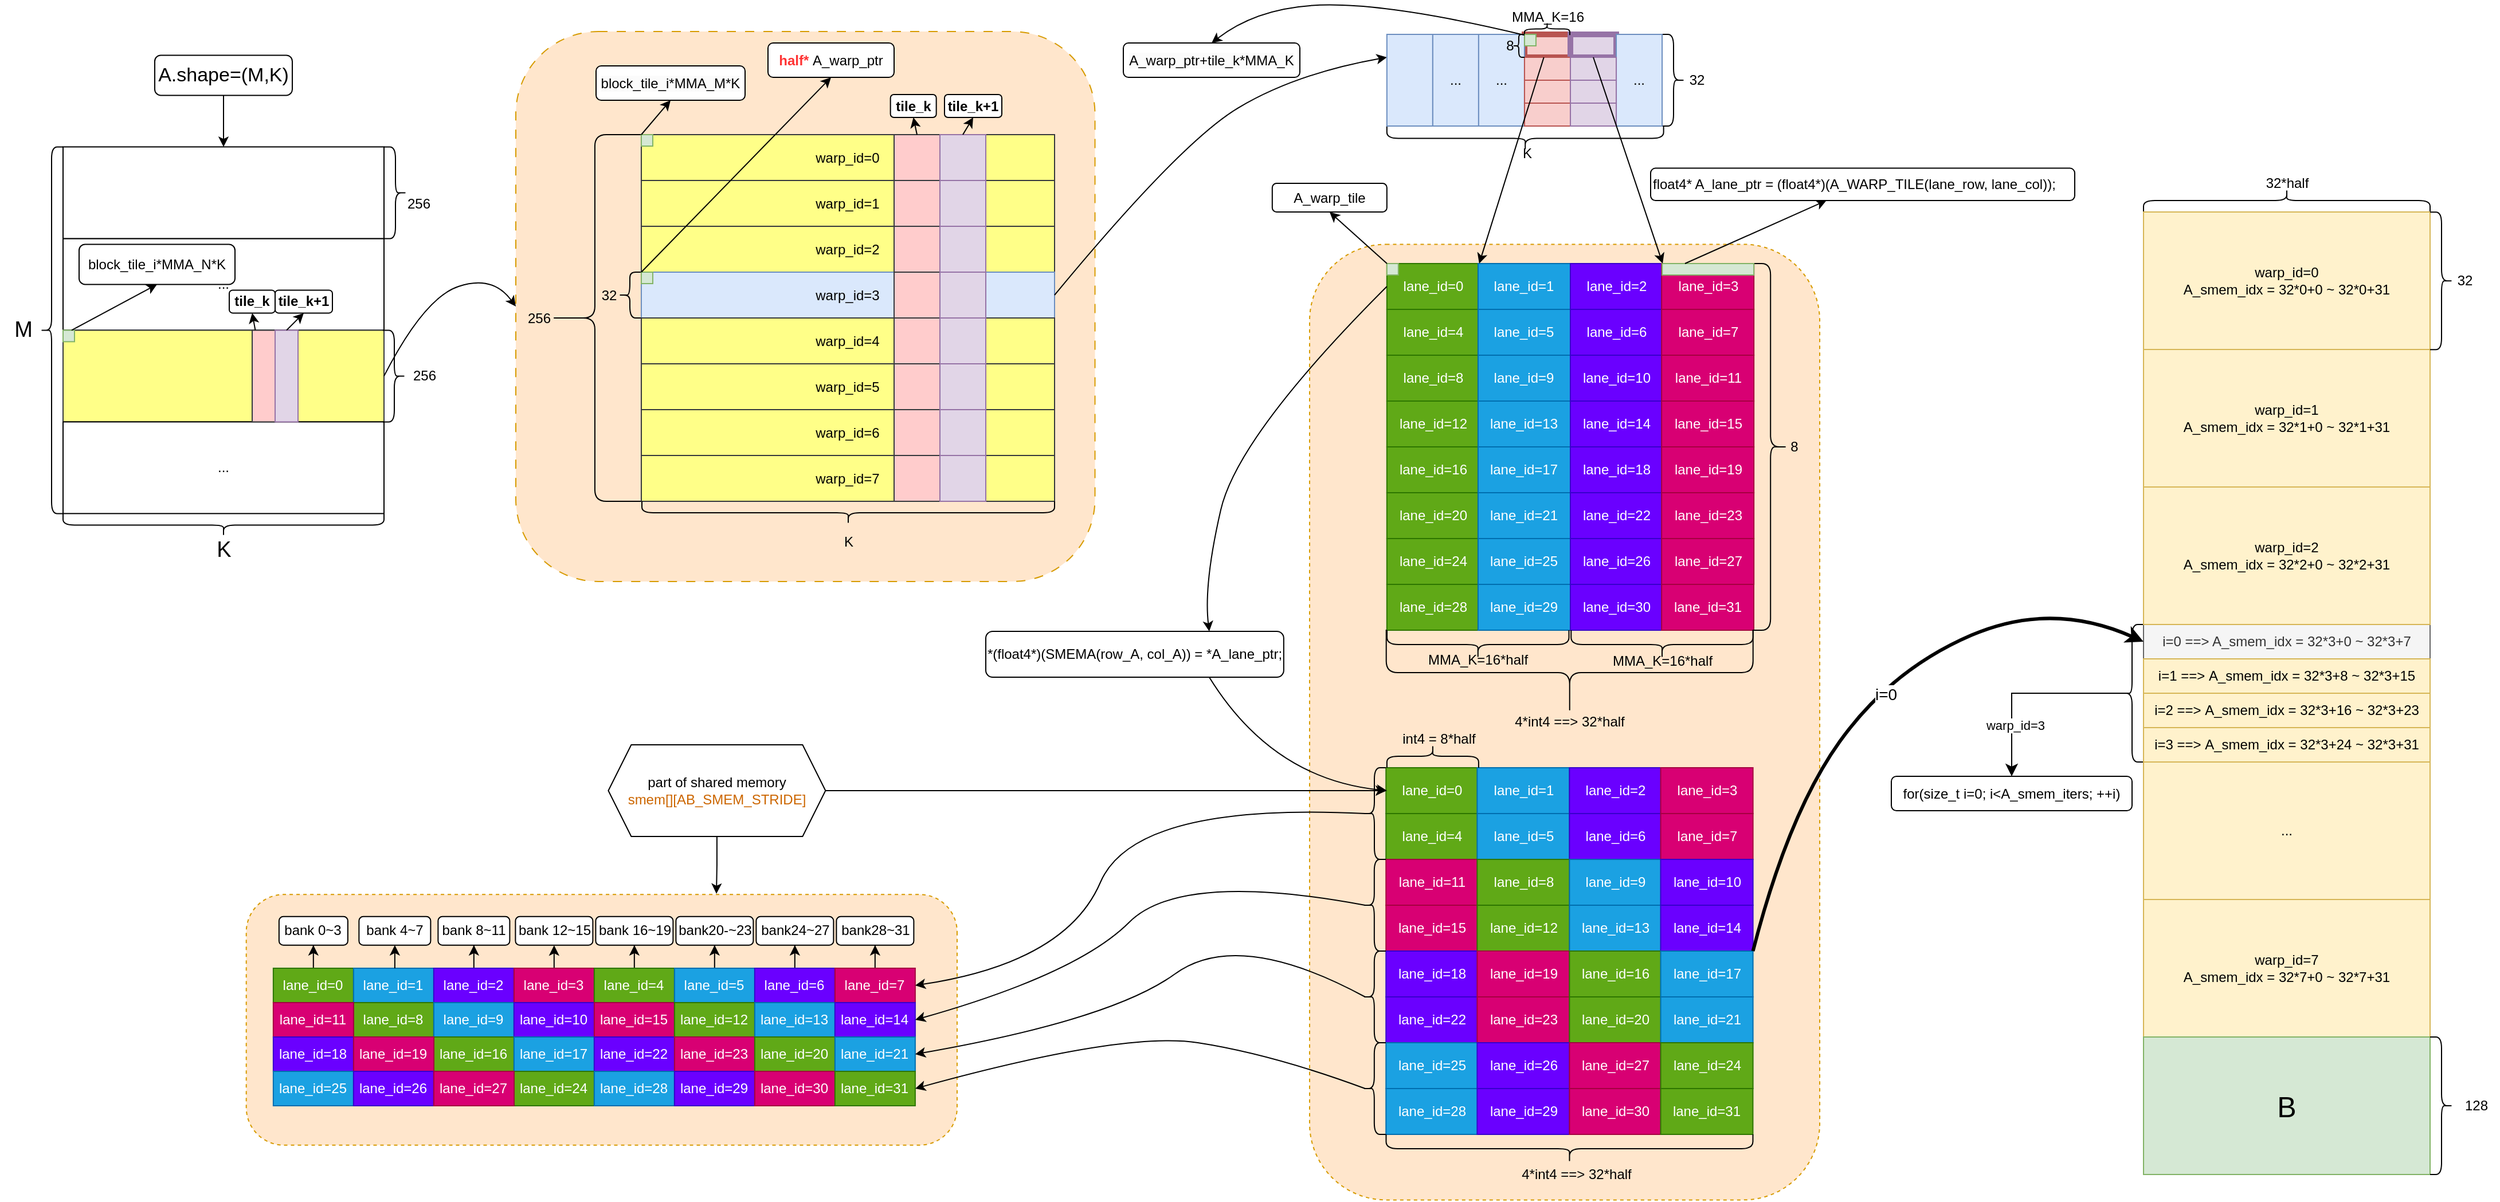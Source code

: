 <mxfile version="13.7.9" type="device"><diagram name="Page-1" id="_nR7e4XgD6fj8UJKNjDj"><mxGraphModel dx="2440" dy="-2484" grid="1" gridSize="10" guides="1" tooltips="1" connect="1" arrows="1" fold="1" page="1" pageScale="1" pageWidth="850" pageHeight="1100" math="0" shadow="0"><root><mxCell id="0"/><mxCell id="1" parent="0"/><mxCell id="nqIc30WBPKle0FcAkf76-1" value="..." style="rounded=0;whiteSpace=wrap;html=1;" parent="1" vertex="1"><mxGeometry x="-755" y="3518.19" width="280" height="80" as="geometry"/></mxCell><mxCell id="nqIc30WBPKle0FcAkf76-2" value="" style="rounded=1;whiteSpace=wrap;html=1;dashed=1;dashPattern=8 8;fillColor=#ffe6cc;strokeColor=#d79b00;" parent="1" vertex="1"><mxGeometry x="-360" y="3337.5" width="505.26" height="480" as="geometry"/></mxCell><mxCell id="nqIc30WBPKle0FcAkf76-3" value="" style="rounded=1;whiteSpace=wrap;html=1;dashed=1;fillColor=#ffe6cc;strokeColor=#d79b00;" parent="1" vertex="1"><mxGeometry x="332.49" y="3523.19" width="445.03" height="834" as="geometry"/></mxCell><mxCell id="nqIc30WBPKle0FcAkf76-4" value="warp_id=0" style="rounded=0;whiteSpace=wrap;html=1;fillColor=#ffff88;strokeColor=#36393d;" parent="1" vertex="1"><mxGeometry x="-250.52" y="3427.5" width="360.52" height="40" as="geometry"/></mxCell><mxCell id="nqIc30WBPKle0FcAkf76-5" value="" style="shape=curlyBracket;whiteSpace=wrap;html=1;rounded=1;flipH=1;labelPosition=right;verticalLabelPosition=middle;align=left;verticalAlign=middle;rotation=-180;" parent="1" vertex="1"><mxGeometry x="-331.56" y="3427.5" width="81.04" height="320" as="geometry"/></mxCell><mxCell id="nqIc30WBPKle0FcAkf76-6" value="256" style="text;html=1;align=center;verticalAlign=middle;resizable=0;points=[];autosize=1;strokeColor=none;fillColor=none;" parent="1" vertex="1"><mxGeometry x="-360" y="3572.5" width="40" height="30" as="geometry"/></mxCell><mxCell id="nqIc30WBPKle0FcAkf76-7" value="" style="shape=curlyBracket;whiteSpace=wrap;html=1;rounded=1;flipH=1;labelPosition=right;verticalLabelPosition=middle;align=left;verticalAlign=middle;rotation=-180;" parent="1" vertex="1"><mxGeometry x="-270.52" y="3547.5" width="20" height="40" as="geometry"/></mxCell><mxCell id="nqIc30WBPKle0FcAkf76-8" value="32" style="text;html=1;align=center;verticalAlign=middle;resizable=0;points=[];autosize=1;strokeColor=none;fillColor=none;" parent="1" vertex="1"><mxGeometry x="-298.96" y="3552.5" width="40" height="30" as="geometry"/></mxCell><mxCell id="nqIc30WBPKle0FcAkf76-9" value="warp_id=1" style="rounded=0;whiteSpace=wrap;html=1;fillColor=#ffff88;strokeColor=#36393d;" parent="1" vertex="1"><mxGeometry x="-250.52" y="3467.5" width="360.52" height="40" as="geometry"/></mxCell><mxCell id="nqIc30WBPKle0FcAkf76-10" value="warp_id=2" style="rounded=0;whiteSpace=wrap;html=1;fillColor=#ffff88;strokeColor=#36393d;" parent="1" vertex="1"><mxGeometry x="-250.52" y="3507.5" width="360.52" height="40" as="geometry"/></mxCell><mxCell id="nqIc30WBPKle0FcAkf76-11" value="warp_id=3" style="rounded=0;whiteSpace=wrap;html=1;fillColor=#dae8fc;strokeColor=#6c8ebf;" parent="1" vertex="1"><mxGeometry x="-250.52" y="3547.5" width="360.52" height="40" as="geometry"/></mxCell><mxCell id="nqIc30WBPKle0FcAkf76-12" value="warp_id=4" style="rounded=0;whiteSpace=wrap;html=1;fillColor=#ffff88;strokeColor=#36393d;" parent="1" vertex="1"><mxGeometry x="-250.52" y="3587.5" width="360.52" height="40" as="geometry"/></mxCell><mxCell id="nqIc30WBPKle0FcAkf76-13" value="warp_id=5" style="rounded=0;whiteSpace=wrap;html=1;fillColor=#ffff88;strokeColor=#36393d;" parent="1" vertex="1"><mxGeometry x="-250.52" y="3627.5" width="360.52" height="40" as="geometry"/></mxCell><mxCell id="nqIc30WBPKle0FcAkf76-14" value="warp_id=6" style="rounded=0;whiteSpace=wrap;html=1;fillColor=#ffff88;strokeColor=#36393d;" parent="1" vertex="1"><mxGeometry x="-250.52" y="3667.5" width="360.52" height="40" as="geometry"/></mxCell><mxCell id="nqIc30WBPKle0FcAkf76-15" value="warp_id=7" style="rounded=0;whiteSpace=wrap;html=1;fillColor=#ffff88;strokeColor=#36393d;" parent="1" vertex="1"><mxGeometry x="-250.52" y="3707.5" width="360.52" height="40" as="geometry"/></mxCell><mxCell id="nqIc30WBPKle0FcAkf76-16" value="" style="curved=1;endArrow=classic;html=1;rounded=0;exitX=1;exitY=0.5;exitDx=0;exitDy=0;entryX=0;entryY=0.25;entryDx=0;entryDy=0;" parent="1" source="nqIc30WBPKle0FcAkf76-11" target="nqIc30WBPKle0FcAkf76-28" edge="1"><mxGeometry width="50" height="50" relative="1" as="geometry"><mxPoint x="310" y="3360" as="sourcePoint"/><mxPoint x="390" y="3310" as="targetPoint"/><Array as="points"><mxPoint x="220" y="3434.3"/><mxPoint x="320" y="3374.3"/></Array></mxGeometry></mxCell><mxCell id="nqIc30WBPKle0FcAkf76-17" value="" style="shape=curlyBracket;whiteSpace=wrap;html=1;rounded=1;flipH=1;labelPosition=right;verticalLabelPosition=middle;align=left;verticalAlign=middle;rotation=90;" parent="1" vertex="1"><mxGeometry x="-80" y="3577.5" width="20" height="360" as="geometry"/></mxCell><mxCell id="nqIc30WBPKle0FcAkf76-18" value="K" style="text;html=1;align=center;verticalAlign=middle;resizable=0;points=[];autosize=1;strokeColor=none;fillColor=none;" parent="1" vertex="1"><mxGeometry x="-85" y="3767.5" width="30" height="30" as="geometry"/></mxCell><mxCell id="nqIc30WBPKle0FcAkf76-19" value="" style="whiteSpace=wrap;html=1;aspect=fixed;fillColor=#d5e8d4;strokeColor=#82b366;" parent="1" vertex="1"><mxGeometry x="-250.52" y="3427.5" width="10" height="10" as="geometry"/></mxCell><mxCell id="nqIc30WBPKle0FcAkf76-20" value="" style="endArrow=classic;html=1;rounded=0;exitX=0;exitY=0;exitDx=0;exitDy=0;entryX=0.5;entryY=1;entryDx=0;entryDy=0;" parent="1" source="nqIc30WBPKle0FcAkf76-19" target="nqIc30WBPKle0FcAkf76-134" edge="1"><mxGeometry width="50" height="50" relative="1" as="geometry"><mxPoint x="-240" y="3427.5" as="sourcePoint"/><mxPoint x="-230" y="3397.5" as="targetPoint"/></mxGeometry></mxCell><mxCell id="nqIc30WBPKle0FcAkf76-21" value="" style="whiteSpace=wrap;html=1;aspect=fixed;fillColor=#d5e8d4;strokeColor=#82b366;" parent="1" vertex="1"><mxGeometry x="-250.52" y="3547.5" width="10" height="10" as="geometry"/></mxCell><mxCell id="nqIc30WBPKle0FcAkf76-22" value="" style="endArrow=classic;html=1;rounded=0;entryX=0.5;entryY=1;entryDx=0;entryDy=0;" parent="1" target="nqIc30WBPKle0FcAkf76-135" edge="1"><mxGeometry width="50" height="50" relative="1" as="geometry"><mxPoint x="-250.52" y="3547.5" as="sourcePoint"/><mxPoint x="-340" y="3507.5" as="targetPoint"/></mxGeometry></mxCell><mxCell id="nqIc30WBPKle0FcAkf76-23" value="32" style="text;html=1;align=center;verticalAlign=middle;resizable=0;points=[];autosize=1;strokeColor=none;fillColor=none;" parent="1" vertex="1"><mxGeometry x="649.98" y="3365" width="40" height="30" as="geometry"/></mxCell><mxCell id="nqIc30WBPKle0FcAkf76-24" value="" style="shape=curlyBracket;whiteSpace=wrap;html=1;rounded=1;flipH=1;labelPosition=right;verticalLabelPosition=middle;align=left;verticalAlign=middle;" parent="1" vertex="1"><mxGeometry x="640" y="3340" width="20" height="80" as="geometry"/></mxCell><mxCell id="nqIc30WBPKle0FcAkf76-25" value="" style="shape=curlyBracket;whiteSpace=wrap;html=1;rounded=1;flipH=1;labelPosition=right;verticalLabelPosition=middle;align=left;verticalAlign=middle;rotation=-180;direction=south;" parent="1" vertex="1"><mxGeometry x="399.92" y="3420" width="241.4" height="21.55" as="geometry"/></mxCell><mxCell id="nqIc30WBPKle0FcAkf76-26" value="K" style="text;html=1;align=center;verticalAlign=middle;resizable=0;points=[];autosize=1;strokeColor=none;fillColor=none;" parent="1" vertex="1"><mxGeometry x="506.74" y="3428.5" width="30" height="30" as="geometry"/></mxCell><mxCell id="nqIc30WBPKle0FcAkf76-27" value="" style="rounded=0;whiteSpace=wrap;html=1;fillColor=#f8cecc;strokeColor=#b85450;strokeWidth=5;" parent="1" vertex="1"><mxGeometry x="519.98" y="3340" width="40.02" height="20" as="geometry"/></mxCell><mxCell id="nqIc30WBPKle0FcAkf76-28" value="" style="rounded=0;whiteSpace=wrap;html=1;fillColor=#dae8fc;strokeColor=#6c8ebf;" parent="1" vertex="1"><mxGeometry x="399.92" y="3340" width="40.02" height="80" as="geometry"/></mxCell><mxCell id="nqIc30WBPKle0FcAkf76-29" value="..." style="rounded=0;whiteSpace=wrap;html=1;fillColor=#dae8fc;strokeColor=#6c8ebf;" parent="1" vertex="1"><mxGeometry x="439.94" y="3340" width="40.02" height="80" as="geometry"/></mxCell><mxCell id="nqIc30WBPKle0FcAkf76-30" value="..." style="rounded=0;whiteSpace=wrap;html=1;fillColor=#dae8fc;strokeColor=#6c8ebf;" parent="1" vertex="1"><mxGeometry x="479.96" y="3340" width="40.02" height="80" as="geometry"/></mxCell><mxCell id="nqIc30WBPKle0FcAkf76-31" value="" style="rounded=0;whiteSpace=wrap;html=1;fillColor=#e1d5e7;strokeColor=#9673a6;strokeWidth=5;" parent="1" vertex="1"><mxGeometry x="560" y="3340" width="40" height="20" as="geometry"/></mxCell><mxCell id="nqIc30WBPKle0FcAkf76-32" value="..." style="rounded=0;whiteSpace=wrap;html=1;fillColor=#dae8fc;strokeColor=#6c8ebf;" parent="1" vertex="1"><mxGeometry x="600.02" y="3340" width="40.02" height="80" as="geometry"/></mxCell><mxCell id="nqIc30WBPKle0FcAkf76-33" value="" style="shape=curlyBracket;whiteSpace=wrap;html=1;rounded=1;flipH=1;labelPosition=right;verticalLabelPosition=middle;align=left;verticalAlign=middle;rotation=-90;size=0.5;" parent="1" vertex="1"><mxGeometry x="534.39" y="3315.46" width="10.7" height="39.54" as="geometry"/></mxCell><mxCell id="nqIc30WBPKle0FcAkf76-34" value="MMA_K=16" style="text;html=1;align=center;verticalAlign=middle;resizable=0;points=[];autosize=1;strokeColor=none;fillColor=none;" parent="1" vertex="1"><mxGeometry x="494.99" y="3310" width="90" height="30" as="geometry"/></mxCell><mxCell id="nqIc30WBPKle0FcAkf76-35" value="&lt;font style=&quot;font-size: 12px&quot;&gt;lane_id=0&lt;/font&gt;" style="rounded=0;whiteSpace=wrap;html=1;fillColor=#60a917;strokeColor=#2D7600;fontColor=#ffffff;" parent="1" vertex="1"><mxGeometry x="399.92" y="3540" width="80.52" height="40" as="geometry"/></mxCell><mxCell id="nqIc30WBPKle0FcAkf76-36" value="&lt;font style=&quot;font-size: 12px&quot;&gt;lane_id=1&lt;/font&gt;" style="rounded=0;whiteSpace=wrap;html=1;fillColor=#1ba1e2;strokeColor=#006EAF;fontColor=#ffffff;" parent="1" vertex="1"><mxGeometry x="479.48" y="3540" width="80.52" height="40" as="geometry"/></mxCell><mxCell id="nqIc30WBPKle0FcAkf76-37" value="&lt;font style=&quot;font-size: 12px&quot;&gt;lane_id=2&lt;/font&gt;" style="rounded=0;whiteSpace=wrap;html=1;fillColor=#6a00ff;strokeColor=#3700CC;fontColor=#ffffff;" parent="1" vertex="1"><mxGeometry x="560" y="3540" width="80.52" height="40" as="geometry"/></mxCell><mxCell id="nqIc30WBPKle0FcAkf76-38" value="&lt;font style=&quot;font-size: 12px&quot;&gt;lane_id=3&lt;/font&gt;" style="rounded=0;whiteSpace=wrap;html=1;fillColor=#d80073;strokeColor=#A50040;fontColor=#ffffff;" parent="1" vertex="1"><mxGeometry x="639.56" y="3540" width="80.52" height="40" as="geometry"/></mxCell><mxCell id="nqIc30WBPKle0FcAkf76-39" value="&lt;font style=&quot;font-size: 12px&quot;&gt;lane_id=4&lt;/font&gt;" style="rounded=0;whiteSpace=wrap;html=1;fillColor=#60a917;strokeColor=#2D7600;fontColor=#ffffff;" parent="1" vertex="1"><mxGeometry x="399.92" y="3580" width="80.52" height="40" as="geometry"/></mxCell><mxCell id="nqIc30WBPKle0FcAkf76-40" value="&lt;font style=&quot;font-size: 12px&quot;&gt;lane_id=5&lt;/font&gt;" style="rounded=0;whiteSpace=wrap;html=1;fillColor=#1ba1e2;strokeColor=#006EAF;fontColor=#ffffff;" parent="1" vertex="1"><mxGeometry x="479.48" y="3580" width="80.52" height="40" as="geometry"/></mxCell><mxCell id="nqIc30WBPKle0FcAkf76-41" value="&lt;font style=&quot;font-size: 12px&quot;&gt;lane_id=6&lt;/font&gt;" style="rounded=0;whiteSpace=wrap;html=1;fillColor=#6a00ff;strokeColor=#3700CC;fontColor=#ffffff;" parent="1" vertex="1"><mxGeometry x="560" y="3580" width="80.52" height="40" as="geometry"/></mxCell><mxCell id="nqIc30WBPKle0FcAkf76-42" value="&lt;font style=&quot;font-size: 12px&quot;&gt;lane_id=7&lt;/font&gt;" style="rounded=0;whiteSpace=wrap;html=1;fillColor=#d80073;strokeColor=#A50040;fontColor=#ffffff;" parent="1" vertex="1"><mxGeometry x="639.56" y="3580" width="80.52" height="40" as="geometry"/></mxCell><mxCell id="nqIc30WBPKle0FcAkf76-43" value="&lt;font style=&quot;font-size: 12px&quot;&gt;lane_id=8&lt;/font&gt;" style="rounded=0;whiteSpace=wrap;html=1;fillColor=#60a917;strokeColor=#2D7600;fontColor=#ffffff;" parent="1" vertex="1"><mxGeometry x="399.92" y="3620" width="80.52" height="40" as="geometry"/></mxCell><mxCell id="nqIc30WBPKle0FcAkf76-44" value="&lt;font style=&quot;font-size: 12px&quot;&gt;lane_id=9&lt;/font&gt;" style="rounded=0;whiteSpace=wrap;html=1;fillColor=#1ba1e2;strokeColor=#006EAF;fontColor=#ffffff;" parent="1" vertex="1"><mxGeometry x="479.48" y="3620" width="80.52" height="40" as="geometry"/></mxCell><mxCell id="nqIc30WBPKle0FcAkf76-45" value="&lt;font style=&quot;font-size: 12px&quot;&gt;lane_id=10&lt;/font&gt;" style="rounded=0;whiteSpace=wrap;html=1;fillColor=#6a00ff;strokeColor=#3700CC;fontColor=#ffffff;" parent="1" vertex="1"><mxGeometry x="560" y="3620" width="80.52" height="40" as="geometry"/></mxCell><mxCell id="nqIc30WBPKle0FcAkf76-46" value="&lt;font style=&quot;font-size: 12px&quot;&gt;lane_id=11&lt;/font&gt;" style="rounded=0;whiteSpace=wrap;html=1;fillColor=#d80073;strokeColor=#A50040;fontColor=#ffffff;" parent="1" vertex="1"><mxGeometry x="639.56" y="3620" width="80.52" height="40" as="geometry"/></mxCell><mxCell id="nqIc30WBPKle0FcAkf76-47" value="&lt;font style=&quot;font-size: 12px&quot;&gt;lane_id=12&lt;/font&gt;" style="rounded=0;whiteSpace=wrap;html=1;fillColor=#60a917;strokeColor=#2D7600;fontColor=#ffffff;" parent="1" vertex="1"><mxGeometry x="399.92" y="3660" width="80.52" height="40" as="geometry"/></mxCell><mxCell id="nqIc30WBPKle0FcAkf76-48" value="&lt;font style=&quot;font-size: 12px&quot;&gt;lane_id=13&lt;/font&gt;" style="rounded=0;whiteSpace=wrap;html=1;fillColor=#1ba1e2;strokeColor=#006EAF;fontColor=#ffffff;" parent="1" vertex="1"><mxGeometry x="479.48" y="3660" width="80.52" height="40" as="geometry"/></mxCell><mxCell id="nqIc30WBPKle0FcAkf76-49" value="&lt;font style=&quot;font-size: 12px&quot;&gt;lane_id=14&lt;/font&gt;" style="rounded=0;whiteSpace=wrap;html=1;fillColor=#6a00ff;strokeColor=#3700CC;fontColor=#ffffff;" parent="1" vertex="1"><mxGeometry x="560" y="3660" width="80.52" height="40" as="geometry"/></mxCell><mxCell id="nqIc30WBPKle0FcAkf76-50" value="&lt;font style=&quot;font-size: 12px&quot;&gt;lane_id=15&lt;/font&gt;" style="rounded=0;whiteSpace=wrap;html=1;fillColor=#d80073;strokeColor=#A50040;fontColor=#ffffff;" parent="1" vertex="1"><mxGeometry x="639.56" y="3660" width="80.52" height="40" as="geometry"/></mxCell><mxCell id="nqIc30WBPKle0FcAkf76-51" value="&lt;font style=&quot;font-size: 12px&quot;&gt;lane_id=16&lt;/font&gt;" style="rounded=0;whiteSpace=wrap;html=1;fillColor=#60a917;strokeColor=#2D7600;fontColor=#ffffff;" parent="1" vertex="1"><mxGeometry x="399.92" y="3700" width="80.52" height="40" as="geometry"/></mxCell><mxCell id="nqIc30WBPKle0FcAkf76-52" value="&lt;font style=&quot;font-size: 12px&quot;&gt;lane_id=17&lt;/font&gt;" style="rounded=0;whiteSpace=wrap;html=1;fillColor=#1ba1e2;strokeColor=#006EAF;fontColor=#ffffff;" parent="1" vertex="1"><mxGeometry x="479.48" y="3700" width="80.52" height="40" as="geometry"/></mxCell><mxCell id="nqIc30WBPKle0FcAkf76-53" value="&lt;font style=&quot;font-size: 12px&quot;&gt;lane_id=18&lt;/font&gt;" style="rounded=0;whiteSpace=wrap;html=1;fillColor=#6a00ff;strokeColor=#3700CC;fontColor=#ffffff;" parent="1" vertex="1"><mxGeometry x="560" y="3700" width="80.52" height="40" as="geometry"/></mxCell><mxCell id="nqIc30WBPKle0FcAkf76-54" value="&lt;font style=&quot;font-size: 12px&quot;&gt;lane_id=19&lt;/font&gt;" style="rounded=0;whiteSpace=wrap;html=1;fillColor=#d80073;strokeColor=#A50040;fontColor=#ffffff;" parent="1" vertex="1"><mxGeometry x="639.56" y="3700" width="80.52" height="40" as="geometry"/></mxCell><mxCell id="nqIc30WBPKle0FcAkf76-55" value="&lt;font style=&quot;font-size: 12px&quot;&gt;lane_id=20&lt;/font&gt;" style="rounded=0;whiteSpace=wrap;html=1;fillColor=#60a917;strokeColor=#2D7600;fontColor=#ffffff;" parent="1" vertex="1"><mxGeometry x="399.92" y="3740" width="80.52" height="40" as="geometry"/></mxCell><mxCell id="nqIc30WBPKle0FcAkf76-56" value="&lt;font style=&quot;font-size: 12px&quot;&gt;lane_id=21&lt;/font&gt;" style="rounded=0;whiteSpace=wrap;html=1;fillColor=#1ba1e2;strokeColor=#006EAF;fontColor=#ffffff;" parent="1" vertex="1"><mxGeometry x="479.48" y="3740" width="80.52" height="40" as="geometry"/></mxCell><mxCell id="nqIc30WBPKle0FcAkf76-57" value="&lt;font style=&quot;font-size: 12px&quot;&gt;lane_id=22&lt;/font&gt;" style="rounded=0;whiteSpace=wrap;html=1;fillColor=#6a00ff;strokeColor=#3700CC;fontColor=#ffffff;" parent="1" vertex="1"><mxGeometry x="560" y="3740" width="80.52" height="40" as="geometry"/></mxCell><mxCell id="nqIc30WBPKle0FcAkf76-58" value="&lt;font style=&quot;font-size: 12px&quot;&gt;lane_id=23&lt;/font&gt;" style="rounded=0;whiteSpace=wrap;html=1;fillColor=#d80073;strokeColor=#A50040;fontColor=#ffffff;" parent="1" vertex="1"><mxGeometry x="639.56" y="3740" width="80.52" height="40" as="geometry"/></mxCell><mxCell id="nqIc30WBPKle0FcAkf76-59" value="&lt;font style=&quot;font-size: 12px&quot;&gt;lane_id=24&lt;/font&gt;" style="rounded=0;whiteSpace=wrap;html=1;fillColor=#60a917;strokeColor=#2D7600;fontColor=#ffffff;" parent="1" vertex="1"><mxGeometry x="399.92" y="3780" width="80.52" height="40" as="geometry"/></mxCell><mxCell id="nqIc30WBPKle0FcAkf76-60" value="&lt;font style=&quot;font-size: 12px&quot;&gt;lane_id=25&lt;/font&gt;" style="rounded=0;whiteSpace=wrap;html=1;fillColor=#1ba1e2;strokeColor=#006EAF;fontColor=#ffffff;" parent="1" vertex="1"><mxGeometry x="479.48" y="3780" width="80.52" height="40" as="geometry"/></mxCell><mxCell id="nqIc30WBPKle0FcAkf76-61" value="&lt;font style=&quot;font-size: 12px&quot;&gt;lane_id=26&lt;/font&gt;" style="rounded=0;whiteSpace=wrap;html=1;fillColor=#6a00ff;strokeColor=#3700CC;fontColor=#ffffff;" parent="1" vertex="1"><mxGeometry x="560" y="3780" width="80.52" height="40" as="geometry"/></mxCell><mxCell id="nqIc30WBPKle0FcAkf76-62" value="&lt;font style=&quot;font-size: 12px&quot;&gt;lane_id=27&lt;/font&gt;" style="rounded=0;whiteSpace=wrap;html=1;fillColor=#d80073;strokeColor=#A50040;fontColor=#ffffff;" parent="1" vertex="1"><mxGeometry x="639.56" y="3780" width="80.52" height="40" as="geometry"/></mxCell><mxCell id="nqIc30WBPKle0FcAkf76-63" value="&lt;font style=&quot;font-size: 12px&quot;&gt;lane_id=28&lt;/font&gt;" style="rounded=0;whiteSpace=wrap;html=1;fillColor=#60a917;strokeColor=#2D7600;fontColor=#ffffff;" parent="1" vertex="1"><mxGeometry x="399.92" y="3820" width="80.52" height="40" as="geometry"/></mxCell><mxCell id="nqIc30WBPKle0FcAkf76-64" value="&lt;font style=&quot;font-size: 12px&quot;&gt;lane_id=29&lt;/font&gt;" style="rounded=0;whiteSpace=wrap;html=1;fillColor=#1ba1e2;strokeColor=#006EAF;fontColor=#ffffff;" parent="1" vertex="1"><mxGeometry x="479.48" y="3820" width="80.52" height="40" as="geometry"/></mxCell><mxCell id="nqIc30WBPKle0FcAkf76-65" value="&lt;font style=&quot;font-size: 12px&quot;&gt;lane_id=30&lt;/font&gt;" style="rounded=0;whiteSpace=wrap;html=1;fillColor=#6a00ff;strokeColor=#3700CC;fontColor=#ffffff;" parent="1" vertex="1"><mxGeometry x="560" y="3820" width="80.52" height="40" as="geometry"/></mxCell><mxCell id="nqIc30WBPKle0FcAkf76-66" value="&lt;font style=&quot;font-size: 12px&quot;&gt;lane_id=31&lt;/font&gt;" style="rounded=0;whiteSpace=wrap;html=1;fillColor=#d80073;strokeColor=#A50040;fontColor=#ffffff;" parent="1" vertex="1"><mxGeometry x="639.56" y="3820" width="80.44" height="40" as="geometry"/></mxCell><mxCell id="nqIc30WBPKle0FcAkf76-67" value="" style="whiteSpace=wrap;html=1;aspect=fixed;fillColor=#d5e8d4;strokeColor=#82b366;" parent="1" vertex="1"><mxGeometry x="519.98" y="3340" width="10" height="10" as="geometry"/></mxCell><mxCell id="nqIc30WBPKle0FcAkf76-68" value="" style="shape=curlyBracket;whiteSpace=wrap;html=1;rounded=1;flipH=1;labelPosition=right;verticalLabelPosition=middle;align=left;verticalAlign=middle;" parent="1" vertex="1"><mxGeometry x="719.22" y="3540" width="30.78" height="320" as="geometry"/></mxCell><mxCell id="nqIc30WBPKle0FcAkf76-69" value="8" style="text;html=1;align=center;verticalAlign=middle;resizable=0;points=[];autosize=1;strokeColor=none;fillColor=none;" parent="1" vertex="1"><mxGeometry x="740" y="3685" width="30" height="30" as="geometry"/></mxCell><mxCell id="nqIc30WBPKle0FcAkf76-70" value="MMA_K=16*half" style="text;html=1;align=center;verticalAlign=middle;resizable=0;points=[];autosize=1;strokeColor=none;fillColor=none;" parent="1" vertex="1"><mxGeometry x="424.38" y="3871" width="110" height="30" as="geometry"/></mxCell><mxCell id="nqIc30WBPKle0FcAkf76-71" value="" style="shape=curlyBracket;whiteSpace=wrap;html=1;rounded=1;flipH=1;labelPosition=right;verticalLabelPosition=middle;align=left;verticalAlign=middle;rotation=90;" parent="1" vertex="1"><mxGeometry x="466.89" y="3793.12" width="24.98" height="158.73" as="geometry"/></mxCell><mxCell id="nqIc30WBPKle0FcAkf76-72" value="&lt;font&gt;&lt;font style=&quot;font-size: 12px&quot;&gt;lane_id=0&lt;/font&gt;&lt;br&gt;&lt;/font&gt;" style="rounded=0;whiteSpace=wrap;html=1;fillColor=#60a917;fontColor=#ffffff;strokeColor=#2D7600;" parent="1" vertex="1"><mxGeometry x="399.14" y="3980" width="80.52" height="40" as="geometry"/></mxCell><mxCell id="nqIc30WBPKle0FcAkf76-73" value="&lt;font style=&quot;font-size: 12px&quot;&gt;lane_id=1&lt;/font&gt;" style="rounded=0;whiteSpace=wrap;html=1;fillColor=#1ba1e2;fontColor=#ffffff;strokeColor=#006EAF;" parent="1" vertex="1"><mxGeometry x="478.7" y="3980" width="80.52" height="40" as="geometry"/></mxCell><mxCell id="nqIc30WBPKle0FcAkf76-74" value="&lt;font style=&quot;font-size: 12px&quot;&gt;lane_id=2&lt;/font&gt;" style="rounded=0;whiteSpace=wrap;html=1;fillColor=#6a00ff;fontColor=#ffffff;strokeColor=#3700CC;" parent="1" vertex="1"><mxGeometry x="559.22" y="3980" width="80.52" height="40" as="geometry"/></mxCell><mxCell id="nqIc30WBPKle0FcAkf76-75" value="&lt;font style=&quot;font-size: 12px&quot;&gt;lane_id=3&lt;/font&gt;" style="rounded=0;whiteSpace=wrap;html=1;fillColor=#d80073;fontColor=#ffffff;strokeColor=#A50040;" parent="1" vertex="1"><mxGeometry x="638.78" y="3980" width="80.52" height="40" as="geometry"/></mxCell><mxCell id="nqIc30WBPKle0FcAkf76-76" value="&lt;font style=&quot;font-size: 12px&quot;&gt;lane_id=4&lt;/font&gt;" style="rounded=0;whiteSpace=wrap;html=1;fillColor=#60a917;fontColor=#ffffff;strokeColor=#2D7600;" parent="1" vertex="1"><mxGeometry x="399.14" y="4020" width="80.52" height="40" as="geometry"/></mxCell><mxCell id="nqIc30WBPKle0FcAkf76-77" value="&lt;font style=&quot;font-size: 12px&quot;&gt;lane_id=5&lt;/font&gt;" style="rounded=0;whiteSpace=wrap;html=1;fillColor=#1ba1e2;fontColor=#ffffff;strokeColor=#006EAF;" parent="1" vertex="1"><mxGeometry x="478.7" y="4020" width="80.52" height="40" as="geometry"/></mxCell><mxCell id="nqIc30WBPKle0FcAkf76-78" value="&lt;font style=&quot;font-size: 12px&quot;&gt;lane_id=6&lt;/font&gt;" style="rounded=0;whiteSpace=wrap;html=1;fillColor=#6a00ff;fontColor=#ffffff;strokeColor=#3700CC;" parent="1" vertex="1"><mxGeometry x="559.22" y="4020" width="80.52" height="40" as="geometry"/></mxCell><mxCell id="nqIc30WBPKle0FcAkf76-79" value="&lt;font style=&quot;font-size: 12px&quot;&gt;lane_id=7&lt;/font&gt;" style="rounded=0;whiteSpace=wrap;html=1;fillColor=#d80073;fontColor=#ffffff;strokeColor=#A50040;" parent="1" vertex="1"><mxGeometry x="638.78" y="4020" width="80.52" height="40" as="geometry"/></mxCell><mxCell id="nqIc30WBPKle0FcAkf76-80" value="&lt;font style=&quot;font-size: 12px&quot;&gt;lane_id=11&lt;/font&gt;" style="rounded=0;whiteSpace=wrap;html=1;fillColor=#d80073;fontColor=#ffffff;strokeColor=#A50040;" parent="1" vertex="1"><mxGeometry x="399.14" y="4060" width="80.52" height="40" as="geometry"/></mxCell><mxCell id="nqIc30WBPKle0FcAkf76-81" value="&lt;font style=&quot;font-size: 12px&quot;&gt;lane_id=8&lt;/font&gt;" style="rounded=0;whiteSpace=wrap;html=1;fillColor=#60a917;fontColor=#ffffff;strokeColor=#2D7600;" parent="1" vertex="1"><mxGeometry x="478.7" y="4060" width="80.52" height="40" as="geometry"/></mxCell><mxCell id="nqIc30WBPKle0FcAkf76-82" value="&lt;font style=&quot;font-size: 12px&quot;&gt;lane_id=9&lt;/font&gt;" style="rounded=0;whiteSpace=wrap;html=1;fillColor=#1ba1e2;fontColor=#ffffff;strokeColor=#006EAF;" parent="1" vertex="1"><mxGeometry x="559.22" y="4060" width="80.52" height="40" as="geometry"/></mxCell><mxCell id="nqIc30WBPKle0FcAkf76-83" value="&lt;font style=&quot;font-size: 12px&quot;&gt;lane_id=10&lt;/font&gt;" style="rounded=0;whiteSpace=wrap;html=1;fillColor=#6a00ff;fontColor=#ffffff;strokeColor=#3700CC;" parent="1" vertex="1"><mxGeometry x="638.78" y="4060" width="80.52" height="40" as="geometry"/></mxCell><mxCell id="nqIc30WBPKle0FcAkf76-84" value="&lt;font style=&quot;font-size: 12px&quot;&gt;lane_id=15&lt;/font&gt;" style="rounded=0;whiteSpace=wrap;html=1;fillColor=#d80073;fontColor=#ffffff;strokeColor=#A50040;" parent="1" vertex="1"><mxGeometry x="399.14" y="4100" width="80.52" height="40" as="geometry"/></mxCell><mxCell id="nqIc30WBPKle0FcAkf76-85" value="&lt;font style=&quot;font-size: 12px&quot;&gt;lane_id=12&lt;/font&gt;" style="rounded=0;whiteSpace=wrap;html=1;fillColor=#60a917;fontColor=#ffffff;strokeColor=#2D7600;" parent="1" vertex="1"><mxGeometry x="478.7" y="4100" width="80.52" height="40" as="geometry"/></mxCell><mxCell id="nqIc30WBPKle0FcAkf76-86" value="&lt;font style=&quot;font-size: 12px&quot;&gt;lane_id=13&lt;/font&gt;" style="rounded=0;whiteSpace=wrap;html=1;fillColor=#1ba1e2;fontColor=#ffffff;strokeColor=#006EAF;" parent="1" vertex="1"><mxGeometry x="559.22" y="4100" width="80.52" height="40" as="geometry"/></mxCell><mxCell id="nqIc30WBPKle0FcAkf76-87" value="&lt;font style=&quot;font-size: 12px&quot;&gt;lane_id=14&lt;/font&gt;" style="rounded=0;whiteSpace=wrap;html=1;fillColor=#6a00ff;fontColor=#ffffff;strokeColor=#3700CC;" parent="1" vertex="1"><mxGeometry x="638.78" y="4100" width="80.52" height="40" as="geometry"/></mxCell><mxCell id="nqIc30WBPKle0FcAkf76-88" value="&lt;font style=&quot;font-size: 12px&quot;&gt;lane_id=18&lt;/font&gt;" style="rounded=0;whiteSpace=wrap;html=1;fillColor=#6a00ff;fontColor=#ffffff;strokeColor=#3700CC;" parent="1" vertex="1"><mxGeometry x="399.14" y="4140" width="80.52" height="40" as="geometry"/></mxCell><mxCell id="nqIc30WBPKle0FcAkf76-89" value="&lt;font style=&quot;font-size: 12px&quot;&gt;lane_id=19&lt;/font&gt;" style="rounded=0;whiteSpace=wrap;html=1;fillColor=#d80073;fontColor=#ffffff;strokeColor=#A50040;" parent="1" vertex="1"><mxGeometry x="478.7" y="4140" width="80.52" height="40" as="geometry"/></mxCell><mxCell id="nqIc30WBPKle0FcAkf76-90" value="&lt;font style=&quot;font-size: 12px&quot;&gt;lane_id=16&lt;/font&gt;" style="rounded=0;whiteSpace=wrap;html=1;fillColor=#60a917;fontColor=#ffffff;strokeColor=#2D7600;" parent="1" vertex="1"><mxGeometry x="559.22" y="4140" width="80.52" height="40" as="geometry"/></mxCell><mxCell id="nqIc30WBPKle0FcAkf76-91" value="&lt;font style=&quot;font-size: 12px&quot;&gt;lane_id=17&lt;/font&gt;" style="rounded=0;whiteSpace=wrap;html=1;fillColor=#1ba1e2;fontColor=#ffffff;strokeColor=#006EAF;" parent="1" vertex="1"><mxGeometry x="638.78" y="4140" width="80.52" height="40" as="geometry"/></mxCell><mxCell id="nqIc30WBPKle0FcAkf76-92" value="&lt;font style=&quot;font-size: 12px&quot;&gt;lane_id=22&lt;/font&gt;" style="rounded=0;whiteSpace=wrap;html=1;fillColor=#6a00ff;fontColor=#ffffff;strokeColor=#3700CC;" parent="1" vertex="1"><mxGeometry x="399.14" y="4180" width="80.52" height="40" as="geometry"/></mxCell><mxCell id="nqIc30WBPKle0FcAkf76-93" value="&lt;font style=&quot;font-size: 12px&quot;&gt;lane_id=23&lt;/font&gt;" style="rounded=0;whiteSpace=wrap;html=1;fillColor=#d80073;fontColor=#ffffff;strokeColor=#A50040;" parent="1" vertex="1"><mxGeometry x="478.7" y="4180" width="80.52" height="40" as="geometry"/></mxCell><mxCell id="nqIc30WBPKle0FcAkf76-94" value="&lt;font style=&quot;font-size: 12px&quot;&gt;lane_id=20&lt;/font&gt;" style="rounded=0;whiteSpace=wrap;html=1;fillColor=#60a917;fontColor=#ffffff;strokeColor=#2D7600;" parent="1" vertex="1"><mxGeometry x="559.22" y="4180" width="80.52" height="40" as="geometry"/></mxCell><mxCell id="nqIc30WBPKle0FcAkf76-95" value="&lt;font style=&quot;font-size: 12px&quot;&gt;lane_id=21&lt;/font&gt;" style="rounded=0;whiteSpace=wrap;html=1;fillColor=#1ba1e2;fontColor=#ffffff;strokeColor=#006EAF;" parent="1" vertex="1"><mxGeometry x="638.78" y="4180" width="80.52" height="40" as="geometry"/></mxCell><mxCell id="nqIc30WBPKle0FcAkf76-96" value="&lt;font style=&quot;font-size: 12px&quot;&gt;lane_id=25&lt;/font&gt;" style="rounded=0;whiteSpace=wrap;html=1;fillColor=#1ba1e2;fontColor=#ffffff;strokeColor=#006EAF;" parent="1" vertex="1"><mxGeometry x="399.14" y="4220" width="80.52" height="40" as="geometry"/></mxCell><mxCell id="nqIc30WBPKle0FcAkf76-97" value="&lt;font style=&quot;font-size: 12px&quot;&gt;lane_id=26&lt;/font&gt;" style="rounded=0;whiteSpace=wrap;html=1;fillColor=#6a00ff;fontColor=#ffffff;strokeColor=#3700CC;" parent="1" vertex="1"><mxGeometry x="478.7" y="4220" width="80.52" height="40" as="geometry"/></mxCell><mxCell id="nqIc30WBPKle0FcAkf76-98" value="&lt;font style=&quot;font-size: 12px&quot;&gt;lane_id=27&lt;/font&gt;" style="rounded=0;whiteSpace=wrap;html=1;fillColor=#d80073;fontColor=#ffffff;strokeColor=#A50040;" parent="1" vertex="1"><mxGeometry x="559.22" y="4220" width="80.52" height="40" as="geometry"/></mxCell><mxCell id="nqIc30WBPKle0FcAkf76-99" value="&lt;font style=&quot;font-size: 12px&quot;&gt;lane_id=24&lt;/font&gt;" style="rounded=0;whiteSpace=wrap;html=1;fillColor=#60a917;fontColor=#ffffff;strokeColor=#2D7600;" parent="1" vertex="1"><mxGeometry x="638.78" y="4220" width="80.52" height="40" as="geometry"/></mxCell><mxCell id="nqIc30WBPKle0FcAkf76-100" value="&lt;font style=&quot;font-size: 12px&quot;&gt;lane_id=28&lt;/font&gt;" style="rounded=0;whiteSpace=wrap;html=1;fillColor=#1ba1e2;fontColor=#ffffff;strokeColor=#006EAF;" parent="1" vertex="1"><mxGeometry x="399.14" y="4260" width="80.52" height="40" as="geometry"/></mxCell><mxCell id="nqIc30WBPKle0FcAkf76-101" value="&lt;font style=&quot;font-size: 12px&quot;&gt;lane_id=29&lt;/font&gt;" style="rounded=0;whiteSpace=wrap;html=1;fillColor=#6a00ff;fontColor=#ffffff;strokeColor=#3700CC;" parent="1" vertex="1"><mxGeometry x="478.7" y="4260" width="80.52" height="40" as="geometry"/></mxCell><mxCell id="nqIc30WBPKle0FcAkf76-102" value="&lt;font style=&quot;font-size: 12px&quot;&gt;lane_id=30&lt;/font&gt;" style="rounded=0;whiteSpace=wrap;html=1;fillColor=#d80073;fontColor=#ffffff;strokeColor=#A50040;" parent="1" vertex="1"><mxGeometry x="559.22" y="4260" width="80.52" height="40" as="geometry"/></mxCell><mxCell id="nqIc30WBPKle0FcAkf76-103" value="&lt;font style=&quot;font-size: 12px&quot;&gt;lane_id=31&lt;/font&gt;" style="rounded=0;whiteSpace=wrap;html=1;fillColor=#60a917;fontColor=#ffffff;strokeColor=#2D7600;" parent="1" vertex="1"><mxGeometry x="638.78" y="4260" width="80.44" height="40" as="geometry"/></mxCell><mxCell id="nqIc30WBPKle0FcAkf76-104" value="" style="shape=curlyBracket;whiteSpace=wrap;html=1;rounded=1;flipH=1;labelPosition=right;verticalLabelPosition=middle;align=left;verticalAlign=middle;rotation=90;" parent="1" vertex="1"><mxGeometry x="546.75" y="4152.49" width="24.98" height="320" as="geometry"/></mxCell><mxCell id="nqIc30WBPKle0FcAkf76-105" value="" style="shape=curlyBracket;whiteSpace=wrap;html=1;rounded=1;flipH=1;labelPosition=right;verticalLabelPosition=middle;align=left;verticalAlign=middle;rotation=90;" parent="1" vertex="1"><mxGeometry x="627.51" y="3793.12" width="24.98" height="158.73" as="geometry"/></mxCell><mxCell id="nqIc30WBPKle0FcAkf76-106" value="MMA_K=16*half" style="text;html=1;align=center;verticalAlign=middle;resizable=0;points=[];autosize=1;strokeColor=none;fillColor=none;" parent="1" vertex="1"><mxGeometry x="585" y="3872" width="110" height="30" as="geometry"/></mxCell><mxCell id="nqIc30WBPKle0FcAkf76-107" value="" style="rounded=0;whiteSpace=wrap;html=1;fillColor=#d5e8d4;strokeColor=#82b366;" parent="1" vertex="1"><mxGeometry x="640.08" y="3540" width="80" height="10" as="geometry"/></mxCell><mxCell id="nqIc30WBPKle0FcAkf76-108" value="" style="whiteSpace=wrap;html=1;aspect=fixed;fillColor=#d5e8d4;strokeColor=#82b366;" parent="1" vertex="1"><mxGeometry x="399.92" y="3540" width="10" height="10" as="geometry"/></mxCell><mxCell id="nqIc30WBPKle0FcAkf76-110" value="" style="endArrow=classic;html=1;rounded=0;" parent="1" target="nqIc30WBPKle0FcAkf76-113" edge="1"><mxGeometry width="50" height="50" relative="1" as="geometry"><mxPoint x="659.98" y="3540" as="sourcePoint"/><mxPoint x="705.06" y="3480.02" as="targetPoint"/></mxGeometry></mxCell><mxCell id="nqIc30WBPKle0FcAkf76-111" value="" style="endArrow=classic;html=1;rounded=0;entryX=0.5;entryY=1;entryDx=0;entryDy=0;" parent="1" target="nqIc30WBPKle0FcAkf76-112" edge="1"><mxGeometry width="50" height="50" relative="1" as="geometry"><mxPoint x="400" y="3540" as="sourcePoint"/><mxPoint x="350" y="3530" as="targetPoint"/></mxGeometry></mxCell><mxCell id="nqIc30WBPKle0FcAkf76-112" value="&lt;div style=&quot;text-align: left&quot;&gt;&lt;font style=&quot;font-size: 12px&quot;&gt;A_warp_tile&lt;/font&gt;&lt;/div&gt;" style="rounded=1;whiteSpace=wrap;html=1;" parent="1" vertex="1"><mxGeometry x="299.92" y="3470" width="100" height="25" as="geometry"/></mxCell><mxCell id="nqIc30WBPKle0FcAkf76-113" value="&lt;span&gt;float4* A_lane_ptr = (float4*)(A_WARP_TILE(lane_row, lane_col));&lt;/span&gt;" style="rounded=1;whiteSpace=wrap;html=1;align=left;" parent="1" vertex="1"><mxGeometry x="630" y="3456.81" width="370" height="28.19" as="geometry"/></mxCell><mxCell id="nqIc30WBPKle0FcAkf76-114" value="&lt;meta charset=&quot;utf-8&quot;&gt;&lt;span style=&quot;color: rgb(0, 0, 0); font-family: Helvetica; font-size: 12px; font-style: normal; font-variant-ligatures: normal; font-variant-caps: normal; font-weight: 400; letter-spacing: normal; orphans: 2; text-align: left; text-indent: 0px; text-transform: none; widows: 2; word-spacing: 0px; -webkit-text-stroke-width: 0px; white-space: nowrap; background-color: rgb(251, 251, 251); text-decoration-thickness: initial; text-decoration-style: initial; text-decoration-color: initial; display: inline !important; float: none;&quot;&gt;A_warp_ptr+tile_k*MMA_K&lt;/span&gt;" style="rounded=1;whiteSpace=wrap;html=1;" parent="1" vertex="1"><mxGeometry x="170" y="3347.5" width="154" height="30" as="geometry"/></mxCell><mxCell id="nqIc30WBPKle0FcAkf76-322" style="edgeStyle=orthogonalEdgeStyle;rounded=0;orthogonalLoop=1;jettySize=auto;html=1;exitX=1;exitY=0.5;exitDx=0;exitDy=0;entryX=0;entryY=0.5;entryDx=0;entryDy=0;" parent="1" source="nqIc30WBPKle0FcAkf76-116" target="nqIc30WBPKle0FcAkf76-72" edge="1"><mxGeometry relative="1" as="geometry"/></mxCell><mxCell id="nqIc30WBPKle0FcAkf76-326" style="edgeStyle=orthogonalEdgeStyle;rounded=0;orthogonalLoop=1;jettySize=auto;html=1;" parent="1" source="nqIc30WBPKle0FcAkf76-116" edge="1"><mxGeometry relative="1" as="geometry"><mxPoint x="-185" y="4090" as="targetPoint"/></mxGeometry></mxCell><mxCell id="nqIc30WBPKle0FcAkf76-116" value="part of shared&amp;nbsp;&lt;span style=&quot;background-color: initial;&quot;&gt;memory&lt;/span&gt;&lt;div&gt;&lt;font color=&quot;#cc6600&quot;&gt;smem[][AB_SMEM_STRIDE]&lt;/font&gt;&lt;/div&gt;" style="shape=hexagon;perimeter=hexagonPerimeter2;whiteSpace=wrap;html=1;fixedSize=1;" parent="1" vertex="1"><mxGeometry x="-279.3" y="3960" width="189.48" height="80" as="geometry"/></mxCell><mxCell id="nqIc30WBPKle0FcAkf76-118" value="" style="rounded=0;whiteSpace=wrap;html=1;fillColor=#f8cecc;strokeColor=#b85450;" parent="1" vertex="1"><mxGeometry x="519.98" y="3360" width="40.02" height="20" as="geometry"/></mxCell><mxCell id="nqIc30WBPKle0FcAkf76-119" value="" style="rounded=0;whiteSpace=wrap;html=1;fillColor=#f8cecc;strokeColor=#b85450;" parent="1" vertex="1"><mxGeometry x="519.98" y="3380" width="40.02" height="20" as="geometry"/></mxCell><mxCell id="nqIc30WBPKle0FcAkf76-120" value="" style="rounded=0;whiteSpace=wrap;html=1;fillColor=#f8cecc;strokeColor=#b85450;" parent="1" vertex="1"><mxGeometry x="519.98" y="3400" width="40.02" height="20" as="geometry"/></mxCell><mxCell id="nqIc30WBPKle0FcAkf76-121" value="" style="shape=curlyBracket;whiteSpace=wrap;html=1;rounded=1;flipH=1;labelPosition=right;verticalLabelPosition=middle;align=left;verticalAlign=middle;rotation=-180;" parent="1" vertex="1"><mxGeometry x="509.98" y="3340" width="10" height="20" as="geometry"/></mxCell><mxCell id="nqIc30WBPKle0FcAkf76-122" value="8" style="text;html=1;align=center;verticalAlign=middle;resizable=0;points=[];autosize=1;strokeColor=none;fillColor=none;" parent="1" vertex="1"><mxGeometry x="491.87" y="3335" width="30" height="30" as="geometry"/></mxCell><mxCell id="nqIc30WBPKle0FcAkf76-123" value="" style="rounded=0;whiteSpace=wrap;html=1;fillColor=#e1d5e7;strokeColor=#9673a6;" parent="1" vertex="1"><mxGeometry x="560.02" y="3360" width="40" height="20" as="geometry"/></mxCell><mxCell id="nqIc30WBPKle0FcAkf76-124" value="" style="rounded=0;whiteSpace=wrap;html=1;fillColor=#e1d5e7;strokeColor=#9673a6;" parent="1" vertex="1"><mxGeometry x="560.02" y="3380" width="40" height="20" as="geometry"/></mxCell><mxCell id="nqIc30WBPKle0FcAkf76-125" value="" style="rounded=0;whiteSpace=wrap;html=1;fillColor=#e1d5e7;strokeColor=#9673a6;" parent="1" vertex="1"><mxGeometry x="560.02" y="3400" width="40" height="20" as="geometry"/></mxCell><mxCell id="nqIc30WBPKle0FcAkf76-126" value="" style="endArrow=classic;html=1;rounded=0;entryX=1;entryY=0;entryDx=0;entryDy=0;" parent="1" source="nqIc30WBPKle0FcAkf76-27" target="nqIc30WBPKle0FcAkf76-35" edge="1"><mxGeometry width="50" height="50" relative="1" as="geometry"><mxPoint x="540" y="3510" as="sourcePoint"/><mxPoint x="590" y="3460" as="targetPoint"/></mxGeometry></mxCell><mxCell id="nqIc30WBPKle0FcAkf76-127" value="" style="endArrow=classic;html=1;rounded=0;entryX=1;entryY=0;entryDx=0;entryDy=0;exitX=0.5;exitY=1;exitDx=0;exitDy=0;" parent="1" source="nqIc30WBPKle0FcAkf76-31" target="nqIc30WBPKle0FcAkf76-37" edge="1"><mxGeometry width="50" height="50" relative="1" as="geometry"><mxPoint x="530" y="3370" as="sourcePoint"/><mxPoint x="490" y="3550" as="targetPoint"/></mxGeometry></mxCell><mxCell id="nqIc30WBPKle0FcAkf76-128" value="" style="shape=curlyBracket;whiteSpace=wrap;html=1;rounded=1;flipH=1;labelPosition=right;verticalLabelPosition=middle;align=left;verticalAlign=middle;rotation=90;" parent="1" vertex="1"><mxGeometry x="521.87" y="3737" width="74.98" height="320" as="geometry"/></mxCell><mxCell id="nqIc30WBPKle0FcAkf76-129" value="4*int4 ==&amp;gt; 32*half" style="text;html=1;align=center;verticalAlign=middle;resizable=0;points=[];autosize=1;strokeColor=none;fillColor=none;" parent="1" vertex="1"><mxGeometry x="504.24" y="3930" width="110" height="20" as="geometry"/></mxCell><mxCell id="nqIc30WBPKle0FcAkf76-130" value="4*int4 ==&amp;gt; 32*half" style="text;html=1;align=center;verticalAlign=middle;resizable=0;points=[];autosize=1;strokeColor=none;fillColor=none;" parent="1" vertex="1"><mxGeometry x="510" y="4325" width="110" height="20" as="geometry"/></mxCell><mxCell id="nqIc30WBPKle0FcAkf76-134" value="&lt;meta charset=&quot;utf-8&quot;&gt;&lt;span style=&quot;color: rgb(0, 0, 0); font-family: Helvetica; font-size: 12px; font-style: normal; font-variant-ligatures: normal; font-variant-caps: normal; font-weight: 400; letter-spacing: normal; orphans: 2; text-align: center; text-indent: 0px; text-transform: none; widows: 2; word-spacing: 0px; -webkit-text-stroke-width: 0px; white-space: nowrap; background-color: rgb(251, 251, 251); text-decoration-thickness: initial; text-decoration-style: initial; text-decoration-color: initial; display: inline !important; float: none;&quot;&gt;block_tile_i*MMA_M*K&lt;/span&gt;" style="rounded=1;whiteSpace=wrap;html=1;" parent="1" vertex="1"><mxGeometry x="-290" y="3367.5" width="130" height="30" as="geometry"/></mxCell><mxCell id="nqIc30WBPKle0FcAkf76-135" value="&lt;span style=&quot;text-wrap: nowrap;&quot;&gt;&lt;b&gt;&lt;font color=&quot;#ff3333&quot;&gt;half*&lt;/font&gt;&lt;/b&gt;&lt;/span&gt;&lt;span style=&quot;text-wrap: nowrap;&quot;&gt;&amp;nbsp;A_warp_ptr&lt;/span&gt;" style="rounded=1;whiteSpace=wrap;html=1;" parent="1" vertex="1"><mxGeometry x="-140" y="3347.5" width="110" height="30" as="geometry"/></mxCell><mxCell id="nqIc30WBPKle0FcAkf76-136" value="i=0 ==&amp;gt; A_smem_idx = 32*3+0 ~ 32*3+7" style="rounded=0;whiteSpace=wrap;html=1;fillColor=#f5f5f5;fontColor=#333333;strokeColor=#666666;" parent="1" vertex="1"><mxGeometry x="1060" y="3855" width="250" height="30" as="geometry"/></mxCell><mxCell id="nqIc30WBPKle0FcAkf76-137" value="" style="curved=1;endArrow=classic;html=1;rounded=0;exitX=1;exitY=1;exitDx=0;exitDy=0;entryX=0;entryY=0.5;entryDx=0;entryDy=0;strokeWidth=3;" parent="1" source="nqIc30WBPKle0FcAkf76-87" target="nqIc30WBPKle0FcAkf76-136" edge="1"><mxGeometry width="50" height="50" relative="1" as="geometry"><mxPoint x="810" y="3800" as="sourcePoint"/><mxPoint x="860" y="3750" as="targetPoint"/><Array as="points"><mxPoint x="750" y="4020"/><mxPoint x="840" y="3894.3"/><mxPoint x="980" y="3834.3"/></Array></mxGeometry></mxCell><mxCell id="nqIc30WBPKle0FcAkf76-138" value="&lt;font style=&quot;font-size: 14px;&quot;&gt;i=0&lt;/font&gt;" style="edgeLabel;html=1;align=center;verticalAlign=middle;resizable=0;points=[];" parent="nqIc30WBPKle0FcAkf76-137" vertex="1" connectable="0"><mxGeometry x="-0.018" y="-1" relative="1" as="geometry"><mxPoint x="8" y="1" as="offset"/></mxGeometry></mxCell><mxCell id="nqIc30WBPKle0FcAkf76-139" value="i=1 ==&amp;gt;&amp;nbsp;A_smem_idx = 32*3+8 ~ 32*3+15" style="rounded=0;whiteSpace=wrap;html=1;fillColor=#fff2cc;strokeColor=#d6b656;" parent="1" vertex="1"><mxGeometry x="1060" y="3885" width="250" height="30" as="geometry"/></mxCell><mxCell id="nqIc30WBPKle0FcAkf76-140" value="i=2 ==&amp;gt;&amp;nbsp;A_smem_idx = 32*3+16 ~ 32*3+23" style="rounded=0;whiteSpace=wrap;html=1;fillColor=#fff2cc;strokeColor=#d6b656;" parent="1" vertex="1"><mxGeometry x="1060" y="3915" width="250" height="30" as="geometry"/></mxCell><mxCell id="nqIc30WBPKle0FcAkf76-141" value="i=3 ==&amp;gt;&amp;nbsp;A_smem_idx = 32*3+24 ~ 32*3+31" style="rounded=0;whiteSpace=wrap;html=1;fillColor=#fff2cc;strokeColor=#d6b656;" parent="1" vertex="1"><mxGeometry x="1060" y="3945" width="250" height="30" as="geometry"/></mxCell><mxCell id="nqIc30WBPKle0FcAkf76-142" value="for(size_t i=0; i&amp;lt;A_smem_iters; ++i)" style="rounded=1;whiteSpace=wrap;html=1;" parent="1" vertex="1"><mxGeometry x="840" y="3987.5" width="210" height="30" as="geometry"/></mxCell><mxCell id="nqIc30WBPKle0FcAkf76-143" value="" style="shape=curlyBracket;whiteSpace=wrap;html=1;rounded=1;flipH=1;labelPosition=right;verticalLabelPosition=middle;align=left;verticalAlign=middle;rotation=-90;" parent="1" vertex="1"><mxGeometry x="1175" y="3360" width="20" height="250" as="geometry"/></mxCell><mxCell id="nqIc30WBPKle0FcAkf76-144" value="32*half" style="text;html=1;align=center;verticalAlign=middle;resizable=0;points=[];autosize=1;strokeColor=none;fillColor=none;" parent="1" vertex="1"><mxGeometry x="1155" y="3455" width="60" height="30" as="geometry"/></mxCell><mxCell id="nqIc30WBPKle0FcAkf76-145" value="" style="shape=curlyBracket;whiteSpace=wrap;html=1;rounded=1;flipH=1;labelPosition=right;verticalLabelPosition=middle;align=left;verticalAlign=middle;rotation=-180;" parent="1" vertex="1"><mxGeometry x="1040" y="3855" width="20" height="120" as="geometry"/></mxCell><mxCell id="nqIc30WBPKle0FcAkf76-146" value="&lt;div&gt;warp_id=2&lt;br&gt;&lt;/div&gt;A_smem_idx = 32*2+0 ~ 32*2+31" style="rounded=0;whiteSpace=wrap;html=1;fillColor=#fff2cc;strokeColor=#d6b656;" parent="1" vertex="1"><mxGeometry x="1060" y="3735" width="250" height="120" as="geometry"/></mxCell><mxCell id="nqIc30WBPKle0FcAkf76-147" value="&lt;div&gt;warp_id=1&lt;br&gt;&lt;/div&gt;A_smem_idx = 32*1+0 ~ 32*1+31" style="rounded=0;whiteSpace=wrap;html=1;fillColor=#fff2cc;strokeColor=#d6b656;" parent="1" vertex="1"><mxGeometry x="1060" y="3615" width="250" height="120" as="geometry"/></mxCell><mxCell id="nqIc30WBPKle0FcAkf76-148" value="&lt;div&gt;warp_id=0&lt;/div&gt;A_smem_idx = 32*0+0 ~ 32*0+31" style="rounded=0;whiteSpace=wrap;html=1;fillColor=#fff2cc;strokeColor=#d6b656;" parent="1" vertex="1"><mxGeometry x="1060" y="3495" width="250" height="120" as="geometry"/></mxCell><mxCell id="nqIc30WBPKle0FcAkf76-149" value="&lt;div&gt;warp_id=7&lt;/div&gt;A_smem_idx = 32*7+0 ~ 32*7+31" style="rounded=0;whiteSpace=wrap;html=1;fillColor=#fff2cc;strokeColor=#d6b656;" parent="1" vertex="1"><mxGeometry x="1060" y="4095" width="250" height="120" as="geometry"/></mxCell><mxCell id="nqIc30WBPKle0FcAkf76-150" value="" style="shape=curlyBracket;whiteSpace=wrap;html=1;rounded=1;flipH=1;labelPosition=right;verticalLabelPosition=middle;align=left;verticalAlign=middle;" parent="1" vertex="1"><mxGeometry x="1310" y="3495.12" width="20" height="120" as="geometry"/></mxCell><mxCell id="nqIc30WBPKle0FcAkf76-151" value="32" style="text;html=1;align=center;verticalAlign=middle;resizable=0;points=[];autosize=1;strokeColor=none;fillColor=none;" parent="1" vertex="1"><mxGeometry x="1320" y="3540.12" width="40" height="30" as="geometry"/></mxCell><mxCell id="nqIc30WBPKle0FcAkf76-152" value="...&lt;div&gt;&lt;/div&gt;" style="rounded=0;whiteSpace=wrap;html=1;fillColor=#fff2cc;strokeColor=#d6b656;" parent="1" vertex="1"><mxGeometry x="1060" y="3975" width="250" height="120" as="geometry"/></mxCell><mxCell id="nqIc30WBPKle0FcAkf76-153" value="&lt;font style=&quot;font-size: 25px;&quot;&gt;B&lt;/font&gt;&lt;div&gt;&lt;/div&gt;" style="rounded=0;whiteSpace=wrap;html=1;fillColor=#d5e8d4;strokeColor=#82b366;" parent="1" vertex="1"><mxGeometry x="1060" y="4215" width="250" height="120" as="geometry"/></mxCell><mxCell id="nqIc30WBPKle0FcAkf76-154" value="" style="edgeStyle=elbowEdgeStyle;elbow=vertical;endArrow=classic;html=1;curved=0;rounded=0;endSize=8;startSize=8;exitX=0.1;exitY=0.5;exitDx=0;exitDy=0;exitPerimeter=0;entryX=0.5;entryY=0;entryDx=0;entryDy=0;" parent="1" source="nqIc30WBPKle0FcAkf76-145" target="nqIc30WBPKle0FcAkf76-142" edge="1"><mxGeometry width="50" height="50" relative="1" as="geometry"><mxPoint x="850" y="4215" as="sourcePoint"/><mxPoint x="950" y="3985" as="targetPoint"/><Array as="points"><mxPoint x="1000" y="3915"/></Array></mxGeometry></mxCell><mxCell id="nqIc30WBPKle0FcAkf76-155" value="warp_id=3" style="edgeLabel;html=1;align=center;verticalAlign=middle;resizable=0;points=[];" parent="nqIc30WBPKle0FcAkf76-154" vertex="1" connectable="0"><mxGeometry x="0.473" y="3" relative="1" as="geometry"><mxPoint as="offset"/></mxGeometry></mxCell><mxCell id="nqIc30WBPKle0FcAkf76-158" value="" style="rounded=0;whiteSpace=wrap;html=1;" parent="1" vertex="1"><mxGeometry x="-755" y="3438.19" width="280" height="80" as="geometry"/></mxCell><mxCell id="nqIc30WBPKle0FcAkf76-159" value="" style="rounded=0;whiteSpace=wrap;html=1;fillColor=#ffcccc;strokeColor=#36393d;" parent="1" vertex="1"><mxGeometry x="-30" y="3427.5" width="40" height="40" as="geometry"/></mxCell><mxCell id="nqIc30WBPKle0FcAkf76-160" value="" style="rounded=0;whiteSpace=wrap;html=1;fillColor=#e1d5e7;strokeColor=#9673a6;" parent="1" vertex="1"><mxGeometry x="10" y="3427.5" width="40" height="40" as="geometry"/></mxCell><mxCell id="nqIc30WBPKle0FcAkf76-161" value="&lt;span style=&quot;text-wrap: nowrap;&quot;&gt;&lt;b style=&quot;&quot;&gt;tile_k&lt;/b&gt;&lt;/span&gt;" style="rounded=1;whiteSpace=wrap;html=1;" parent="1" vertex="1"><mxGeometry x="-33.17" y="3392.5" width="40" height="20" as="geometry"/></mxCell><mxCell id="nqIc30WBPKle0FcAkf76-162" value="&lt;span style=&quot;text-wrap: nowrap;&quot;&gt;&lt;b style=&quot;&quot;&gt;tile_k+1&lt;/b&gt;&lt;/span&gt;" style="rounded=1;whiteSpace=wrap;html=1;" parent="1" vertex="1"><mxGeometry x="13.99" y="3392.5" width="50" height="20" as="geometry"/></mxCell><mxCell id="nqIc30WBPKle0FcAkf76-163" value="" style="endArrow=classic;html=1;rounded=0;exitX=0.5;exitY=0;exitDx=0;exitDy=0;entryX=0.5;entryY=1;entryDx=0;entryDy=0;" parent="1" source="nqIc30WBPKle0FcAkf76-159" target="nqIc30WBPKle0FcAkf76-161" edge="1"><mxGeometry width="50" height="50" relative="1" as="geometry"><mxPoint x="-10" y="3427.5" as="sourcePoint"/><mxPoint x="60" y="3372.96" as="targetPoint"/></mxGeometry></mxCell><mxCell id="nqIc30WBPKle0FcAkf76-164" value="" style="endArrow=classic;html=1;rounded=0;exitX=0.5;exitY=0;exitDx=0;exitDy=0;entryX=0.5;entryY=1;entryDx=0;entryDy=0;" parent="1" source="nqIc30WBPKle0FcAkf76-160" target="nqIc30WBPKle0FcAkf76-162" edge="1"><mxGeometry width="50" height="50" relative="1" as="geometry"><mxPoint x="30" y="3427.5" as="sourcePoint"/><mxPoint y="3412.5" as="targetPoint"/></mxGeometry></mxCell><mxCell id="nqIc30WBPKle0FcAkf76-165" value="" style="rounded=0;whiteSpace=wrap;html=1;fillColor=#ffff88;strokeColor=#36393d;" parent="1" vertex="1"><mxGeometry x="-755" y="3598.19" width="280" height="80" as="geometry"/></mxCell><mxCell id="nqIc30WBPKle0FcAkf76-166" value="..." style="rounded=0;whiteSpace=wrap;html=1;" parent="1" vertex="1"><mxGeometry x="-755" y="3678.19" width="280" height="80" as="geometry"/></mxCell><mxCell id="nqIc30WBPKle0FcAkf76-167" value="" style="shape=curlyBracket;whiteSpace=wrap;html=1;rounded=1;labelPosition=left;verticalLabelPosition=middle;align=right;verticalAlign=middle;rotation=-180;" parent="1" vertex="1"><mxGeometry x="-475" y="3438.19" width="20" height="80" as="geometry"/></mxCell><mxCell id="nqIc30WBPKle0FcAkf76-168" value="256" style="text;html=1;align=center;verticalAlign=middle;resizable=0;points=[];autosize=1;strokeColor=none;fillColor=none;" parent="1" vertex="1"><mxGeometry x="-465" y="3473.19" width="40" height="30" as="geometry"/></mxCell><mxCell id="nqIc30WBPKle0FcAkf76-169" value="256" style="text;html=1;align=center;verticalAlign=middle;resizable=0;points=[];autosize=1;strokeColor=none;fillColor=none;" parent="1" vertex="1"><mxGeometry x="-460" y="3623.19" width="40" height="30" as="geometry"/></mxCell><mxCell id="nqIc30WBPKle0FcAkf76-170" value="" style="curved=1;endArrow=classic;html=1;rounded=0;entryX=0;entryY=0.5;entryDx=0;entryDy=0;exitX=1;exitY=0.5;exitDx=0;exitDy=0;" parent="1" source="nqIc30WBPKle0FcAkf76-165" target="nqIc30WBPKle0FcAkf76-2" edge="1"><mxGeometry width="50" height="50" relative="1" as="geometry"><mxPoint x="-330" y="3470" as="sourcePoint"/><mxPoint x="-280" y="3420" as="targetPoint"/><Array as="points"><mxPoint x="-440" y="3570"/><mxPoint x="-380" y="3550"/></Array></mxGeometry></mxCell><mxCell id="nqIc30WBPKle0FcAkf76-171" value="&lt;font style=&quot;font-size: 19px;&quot;&gt;M&lt;/font&gt;" style="text;html=1;align=center;verticalAlign=middle;resizable=0;points=[];autosize=1;strokeColor=none;fillColor=none;" parent="1" vertex="1"><mxGeometry x="-810" y="3577.5" width="40" height="40" as="geometry"/></mxCell><mxCell id="nqIc30WBPKle0FcAkf76-172" value="" style="shape=curlyBracket;whiteSpace=wrap;html=1;rounded=1;flipH=1;labelPosition=right;verticalLabelPosition=middle;align=left;verticalAlign=middle;rotation=90;" parent="1" vertex="1"><mxGeometry x="-625" y="3628.19" width="20" height="280" as="geometry"/></mxCell><mxCell id="nqIc30WBPKle0FcAkf76-173" value="&lt;font style=&quot;font-size: 19px;&quot;&gt;K&lt;/font&gt;" style="text;html=1;align=center;verticalAlign=middle;resizable=0;points=[];autosize=1;strokeColor=none;fillColor=none;" parent="1" vertex="1"><mxGeometry x="-635" y="3770" width="40" height="40" as="geometry"/></mxCell><mxCell id="nqIc30WBPKle0FcAkf76-174" value="" style="shape=curlyBracket;whiteSpace=wrap;html=1;rounded=1;labelPosition=left;verticalLabelPosition=middle;align=right;verticalAlign=middle;" parent="1" vertex="1"><mxGeometry x="-775" y="3438.19" width="20" height="320" as="geometry"/></mxCell><mxCell id="nqIc30WBPKle0FcAkf76-175" style="edgeStyle=orthogonalEdgeStyle;rounded=0;orthogonalLoop=1;jettySize=auto;html=1;" parent="1" source="nqIc30WBPKle0FcAkf76-176" target="nqIc30WBPKle0FcAkf76-158" edge="1"><mxGeometry relative="1" as="geometry"/></mxCell><mxCell id="nqIc30WBPKle0FcAkf76-176" value="&lt;font style=&quot;font-size: 17px;&quot;&gt;A.shape=(M,K)&lt;/font&gt;" style="rounded=1;whiteSpace=wrap;html=1;" parent="1" vertex="1"><mxGeometry x="-675" y="3358.19" width="120" height="35" as="geometry"/></mxCell><mxCell id="nqIc30WBPKle0FcAkf76-177" value="&lt;span style=&quot;text-wrap: nowrap;&quot;&gt;block_tile_i*MMA_N*K&lt;/span&gt;" style="rounded=1;whiteSpace=wrap;html=1;" parent="1" vertex="1"><mxGeometry x="-741" y="3523.19" width="136" height="35" as="geometry"/></mxCell><mxCell id="nqIc30WBPKle0FcAkf76-178" value="" style="whiteSpace=wrap;html=1;aspect=fixed;fillColor=#d5e8d4;strokeColor=#82b366;" parent="1" vertex="1"><mxGeometry x="-755" y="3598.19" width="10" height="10" as="geometry"/></mxCell><mxCell id="nqIc30WBPKle0FcAkf76-179" value="" style="endArrow=classic;html=1;rounded=0;entryX=0.5;entryY=1;entryDx=0;entryDy=0;exitX=0.75;exitY=0;exitDx=0;exitDy=0;" parent="1" source="nqIc30WBPKle0FcAkf76-178" target="nqIc30WBPKle0FcAkf76-177" edge="1"><mxGeometry width="50" height="50" relative="1" as="geometry"><mxPoint x="-745" y="3668.19" as="sourcePoint"/><mxPoint x="-495" y="3758.19" as="targetPoint"/></mxGeometry></mxCell><mxCell id="nqIc30WBPKle0FcAkf76-180" value="" style="rounded=0;whiteSpace=wrap;html=1;fillColor=#ffcccc;strokeColor=#36393d;" parent="1" vertex="1"><mxGeometry x="-590" y="3598.19" width="20" height="80" as="geometry"/></mxCell><mxCell id="nqIc30WBPKle0FcAkf76-181" value="" style="rounded=0;whiteSpace=wrap;html=1;fillColor=#e1d5e7;strokeColor=#9673a6;" parent="1" vertex="1"><mxGeometry x="-570" y="3598.19" width="20" height="80" as="geometry"/></mxCell><mxCell id="nqIc30WBPKle0FcAkf76-182" value="&lt;span style=&quot;text-wrap: nowrap;&quot;&gt;&lt;b style=&quot;&quot;&gt;tile_k&lt;/b&gt;&lt;/span&gt;" style="rounded=1;whiteSpace=wrap;html=1;" parent="1" vertex="1"><mxGeometry x="-610" y="3563.19" width="40" height="20" as="geometry"/></mxCell><mxCell id="nqIc30WBPKle0FcAkf76-183" value="&lt;span style=&quot;text-wrap: nowrap;&quot;&gt;&lt;b style=&quot;&quot;&gt;tile_k+1&lt;/b&gt;&lt;/span&gt;" style="rounded=1;whiteSpace=wrap;html=1;" parent="1" vertex="1"><mxGeometry x="-570" y="3563.19" width="50" height="20" as="geometry"/></mxCell><mxCell id="nqIc30WBPKle0FcAkf76-184" value="" style="endArrow=classic;html=1;rounded=0;entryX=0.5;entryY=1;entryDx=0;entryDy=0;" parent="1" source="nqIc30WBPKle0FcAkf76-180" target="nqIc30WBPKle0FcAkf76-182" edge="1"><mxGeometry width="50" height="50" relative="1" as="geometry"><mxPoint x="-400" y="3699.19" as="sourcePoint"/><mxPoint x="-350" y="3649.19" as="targetPoint"/></mxGeometry></mxCell><mxCell id="nqIc30WBPKle0FcAkf76-185" value="" style="endArrow=classic;html=1;rounded=0;exitX=0.5;exitY=0;exitDx=0;exitDy=0;entryX=0.5;entryY=1;entryDx=0;entryDy=0;" parent="1" source="nqIc30WBPKle0FcAkf76-181" target="nqIc30WBPKle0FcAkf76-183" edge="1"><mxGeometry width="50" height="50" relative="1" as="geometry"><mxPoint x="-570" y="3589.19" as="sourcePoint"/><mxPoint x="-475" y="3349.19" as="targetPoint"/></mxGeometry></mxCell><mxCell id="nqIc30WBPKle0FcAkf76-186" value="" style="shape=curlyBracket;whiteSpace=wrap;html=1;rounded=1;labelPosition=left;verticalLabelPosition=middle;align=right;verticalAlign=middle;rotation=-180;" parent="1" vertex="1"><mxGeometry x="-476" y="3598.19" width="20" height="80" as="geometry"/></mxCell><mxCell id="nqIc30WBPKle0FcAkf76-187" value="" style="rounded=0;whiteSpace=wrap;html=1;fillColor=#ffcccc;strokeColor=#36393d;" parent="1" vertex="1"><mxGeometry x="-30" y="3467.5" width="40" height="40" as="geometry"/></mxCell><mxCell id="nqIc30WBPKle0FcAkf76-188" value="" style="rounded=0;whiteSpace=wrap;html=1;fillColor=#ffcccc;strokeColor=#36393d;" parent="1" vertex="1"><mxGeometry x="-30" y="3507.5" width="40" height="40" as="geometry"/></mxCell><mxCell id="nqIc30WBPKle0FcAkf76-189" value="" style="rounded=0;whiteSpace=wrap;html=1;fillColor=#ffcccc;strokeColor=#36393d;" parent="1" vertex="1"><mxGeometry x="-30" y="3547.5" width="40" height="40" as="geometry"/></mxCell><mxCell id="nqIc30WBPKle0FcAkf76-190" value="" style="rounded=0;whiteSpace=wrap;html=1;fillColor=#ffcccc;strokeColor=#36393d;" parent="1" vertex="1"><mxGeometry x="-30" y="3587.5" width="40" height="40" as="geometry"/></mxCell><mxCell id="nqIc30WBPKle0FcAkf76-191" value="" style="rounded=0;whiteSpace=wrap;html=1;fillColor=#ffcccc;strokeColor=#36393d;" parent="1" vertex="1"><mxGeometry x="-30" y="3627.5" width="40" height="40" as="geometry"/></mxCell><mxCell id="nqIc30WBPKle0FcAkf76-192" value="" style="rounded=0;whiteSpace=wrap;html=1;fillColor=#ffcccc;strokeColor=#36393d;" parent="1" vertex="1"><mxGeometry x="-30" y="3667.5" width="40" height="40" as="geometry"/></mxCell><mxCell id="nqIc30WBPKle0FcAkf76-193" value="" style="rounded=0;whiteSpace=wrap;html=1;fillColor=#ffcccc;strokeColor=#36393d;" parent="1" vertex="1"><mxGeometry x="-30" y="3707.5" width="40" height="40" as="geometry"/></mxCell><mxCell id="nqIc30WBPKle0FcAkf76-194" value="" style="rounded=0;whiteSpace=wrap;html=1;fillColor=#e1d5e7;strokeColor=#9673a6;" parent="1" vertex="1"><mxGeometry x="10" y="3467.5" width="40" height="40" as="geometry"/></mxCell><mxCell id="nqIc30WBPKle0FcAkf76-195" value="" style="rounded=0;whiteSpace=wrap;html=1;fillColor=#e1d5e7;strokeColor=#9673a6;" parent="1" vertex="1"><mxGeometry x="10" y="3507.5" width="40" height="40" as="geometry"/></mxCell><mxCell id="nqIc30WBPKle0FcAkf76-196" value="" style="rounded=0;whiteSpace=wrap;html=1;fillColor=#e1d5e7;strokeColor=#9673a6;" parent="1" vertex="1"><mxGeometry x="10" y="3547.5" width="40" height="40" as="geometry"/></mxCell><mxCell id="nqIc30WBPKle0FcAkf76-197" value="" style="rounded=0;whiteSpace=wrap;html=1;fillColor=#e1d5e7;strokeColor=#9673a6;" parent="1" vertex="1"><mxGeometry x="10" y="3587.5" width="40" height="40" as="geometry"/></mxCell><mxCell id="nqIc30WBPKle0FcAkf76-198" value="" style="rounded=0;whiteSpace=wrap;html=1;fillColor=#e1d5e7;strokeColor=#9673a6;" parent="1" vertex="1"><mxGeometry x="10" y="3627.5" width="40" height="40" as="geometry"/></mxCell><mxCell id="nqIc30WBPKle0FcAkf76-199" value="" style="rounded=0;whiteSpace=wrap;html=1;fillColor=#e1d5e7;strokeColor=#9673a6;" parent="1" vertex="1"><mxGeometry x="10" y="3667.5" width="40" height="40" as="geometry"/></mxCell><mxCell id="nqIc30WBPKle0FcAkf76-200" value="" style="rounded=0;whiteSpace=wrap;html=1;fillColor=#e1d5e7;strokeColor=#9673a6;" parent="1" vertex="1"><mxGeometry x="10" y="3707.5" width="40" height="40" as="geometry"/></mxCell><mxCell id="nqIc30WBPKle0FcAkf76-201" value="" style="shape=curlyBracket;whiteSpace=wrap;html=1;rounded=1;flipH=1;labelPosition=right;verticalLabelPosition=middle;align=left;verticalAlign=middle;" parent="1" vertex="1"><mxGeometry x="1310" y="4215" width="20" height="120" as="geometry"/></mxCell><mxCell id="nqIc30WBPKle0FcAkf76-202" value="128" style="text;html=1;align=center;verticalAlign=middle;resizable=0;points=[];autosize=1;strokeColor=none;fillColor=none;" parent="1" vertex="1"><mxGeometry x="1330" y="4260" width="40" height="30" as="geometry"/></mxCell><mxCell id="nqIc30WBPKle0FcAkf76-203" value="" style="curved=1;endArrow=classic;html=1;rounded=0;exitX=0.933;exitY=0.187;exitDx=0;exitDy=0;exitPerimeter=0;entryX=0.5;entryY=0;entryDx=0;entryDy=0;" parent="1" source="nqIc30WBPKle0FcAkf76-122" target="nqIc30WBPKle0FcAkf76-114" edge="1"><mxGeometry width="50" height="50" relative="1" as="geometry"><mxPoint x="360" y="3274.3" as="sourcePoint"/><mxPoint x="410" y="3224.3" as="targetPoint"/><Array as="points"><mxPoint x="410" y="3314.3"/><mxPoint x="290" y="3314.3"/></Array></mxGeometry></mxCell><mxCell id="nqIc30WBPKle0FcAkf76-249" value="" style="rounded=1;whiteSpace=wrap;html=1;dashed=1;fillColor=#ffe6cc;strokeColor=#d79b00;rotation=90;" parent="1" vertex="1"><mxGeometry x="-394.46" y="3889.93" width="218.75" height="620.13" as="geometry"/></mxCell><mxCell id="nqIc30WBPKle0FcAkf76-293" style="edgeStyle=orthogonalEdgeStyle;rounded=0;orthogonalLoop=1;jettySize=auto;html=1;" parent="1" source="nqIc30WBPKle0FcAkf76-250" target="nqIc30WBPKle0FcAkf76-287" edge="1"><mxGeometry relative="1" as="geometry"/></mxCell><mxCell id="nqIc30WBPKle0FcAkf76-250" value="lane_id=0" style="rounded=0;whiteSpace=wrap;html=1;fillColor=#60a917;fontColor=#ffffff;strokeColor=#2D7600;" parent="1" vertex="1"><mxGeometry x="-571.56" y="4154.99" width="70" height="30" as="geometry"/></mxCell><mxCell id="nqIc30WBPKle0FcAkf76-251" value="lane_id=1" style="rounded=0;whiteSpace=wrap;html=1;fillColor=#1ba1e2;fontColor=#ffffff;strokeColor=#006EAF;" parent="1" vertex="1"><mxGeometry x="-501.56" y="4154.99" width="70" height="30" as="geometry"/></mxCell><mxCell id="nqIc30WBPKle0FcAkf76-302" style="edgeStyle=orthogonalEdgeStyle;rounded=0;orthogonalLoop=1;jettySize=auto;html=1;entryX=0.5;entryY=1;entryDx=0;entryDy=0;" parent="1" source="nqIc30WBPKle0FcAkf76-252" target="nqIc30WBPKle0FcAkf76-301" edge="1"><mxGeometry relative="1" as="geometry"/></mxCell><mxCell id="nqIc30WBPKle0FcAkf76-252" value="lane_id=2" style="rounded=0;whiteSpace=wrap;html=1;fillColor=#6a00ff;fontColor=#ffffff;strokeColor=#3700CC;" parent="1" vertex="1"><mxGeometry x="-431.56" y="4154.99" width="70" height="30" as="geometry"/></mxCell><mxCell id="nqIc30WBPKle0FcAkf76-300" style="edgeStyle=orthogonalEdgeStyle;rounded=0;orthogonalLoop=1;jettySize=auto;html=1;" parent="1" source="nqIc30WBPKle0FcAkf76-253" target="nqIc30WBPKle0FcAkf76-291" edge="1"><mxGeometry relative="1" as="geometry"/></mxCell><mxCell id="nqIc30WBPKle0FcAkf76-253" value="lane_id=3" style="rounded=0;whiteSpace=wrap;html=1;fillColor=#d80073;fontColor=#ffffff;strokeColor=#A50040;" parent="1" vertex="1"><mxGeometry x="-361.56" y="4154.99" width="70" height="30" as="geometry"/></mxCell><mxCell id="nqIc30WBPKle0FcAkf76-304" style="edgeStyle=orthogonalEdgeStyle;rounded=0;orthogonalLoop=1;jettySize=auto;html=1;entryX=0.5;entryY=1;entryDx=0;entryDy=0;" parent="1" source="nqIc30WBPKle0FcAkf76-254" target="nqIc30WBPKle0FcAkf76-303" edge="1"><mxGeometry relative="1" as="geometry"/></mxCell><mxCell id="nqIc30WBPKle0FcAkf76-254" value="lane_id=4" style="rounded=0;whiteSpace=wrap;html=1;fillColor=#60a917;fontColor=#ffffff;strokeColor=#2D7600;" parent="1" vertex="1"><mxGeometry x="-291.56" y="4154.99" width="70" height="30" as="geometry"/></mxCell><mxCell id="nqIc30WBPKle0FcAkf76-307" style="edgeStyle=orthogonalEdgeStyle;rounded=0;orthogonalLoop=1;jettySize=auto;html=1;entryX=0.5;entryY=1;entryDx=0;entryDy=0;" parent="1" source="nqIc30WBPKle0FcAkf76-255" target="nqIc30WBPKle0FcAkf76-306" edge="1"><mxGeometry relative="1" as="geometry"/></mxCell><mxCell id="nqIc30WBPKle0FcAkf76-255" value="lane_id=5" style="rounded=0;whiteSpace=wrap;html=1;fillColor=#1ba1e2;fontColor=#ffffff;strokeColor=#006EAF;" parent="1" vertex="1"><mxGeometry x="-221.56" y="4154.99" width="70" height="30" as="geometry"/></mxCell><mxCell id="nqIc30WBPKle0FcAkf76-310" style="edgeStyle=orthogonalEdgeStyle;rounded=0;orthogonalLoop=1;jettySize=auto;html=1;entryX=0.5;entryY=1;entryDx=0;entryDy=0;" parent="1" source="nqIc30WBPKle0FcAkf76-256" target="nqIc30WBPKle0FcAkf76-308" edge="1"><mxGeometry relative="1" as="geometry"/></mxCell><mxCell id="nqIc30WBPKle0FcAkf76-256" value="lane_id=6" style="rounded=0;whiteSpace=wrap;html=1;fillColor=#6a00ff;fontColor=#ffffff;strokeColor=#3700CC;" parent="1" vertex="1"><mxGeometry x="-151.56" y="4154.99" width="70" height="30" as="geometry"/></mxCell><mxCell id="nqIc30WBPKle0FcAkf76-311" style="edgeStyle=orthogonalEdgeStyle;rounded=0;orthogonalLoop=1;jettySize=auto;html=1;entryX=0.5;entryY=1;entryDx=0;entryDy=0;" parent="1" source="nqIc30WBPKle0FcAkf76-257" target="nqIc30WBPKle0FcAkf76-309" edge="1"><mxGeometry relative="1" as="geometry"/></mxCell><mxCell id="nqIc30WBPKle0FcAkf76-257" value="lane_id=7" style="rounded=0;whiteSpace=wrap;html=1;fillColor=#d80073;fontColor=#ffffff;strokeColor=#A50040;" parent="1" vertex="1"><mxGeometry x="-81.56" y="4154.99" width="70" height="30" as="geometry"/></mxCell><mxCell id="nqIc30WBPKle0FcAkf76-258" value="lane_id=8" style="rounded=0;whiteSpace=wrap;html=1;fillColor=#60a917;fontColor=#ffffff;strokeColor=#2D7600;" parent="1" vertex="1"><mxGeometry x="-501.56" y="4184.99" width="70" height="30" as="geometry"/></mxCell><mxCell id="nqIc30WBPKle0FcAkf76-259" value="lane_id=9" style="rounded=0;whiteSpace=wrap;html=1;fillColor=#1ba1e2;fontColor=#ffffff;strokeColor=#006EAF;" parent="1" vertex="1"><mxGeometry x="-431.56" y="4184.99" width="70" height="30" as="geometry"/></mxCell><mxCell id="nqIc30WBPKle0FcAkf76-260" value="lane_id=10" style="rounded=0;whiteSpace=wrap;html=1;fillColor=#6a00ff;fontColor=#ffffff;strokeColor=#3700CC;" parent="1" vertex="1"><mxGeometry x="-361.56" y="4184.99" width="70" height="30" as="geometry"/></mxCell><mxCell id="nqIc30WBPKle0FcAkf76-261" value="lane_id=15" style="rounded=0;whiteSpace=wrap;html=1;fillColor=#d80073;fontColor=#ffffff;strokeColor=#A50040;" parent="1" vertex="1"><mxGeometry x="-291.56" y="4184.99" width="70" height="30" as="geometry"/></mxCell><mxCell id="nqIc30WBPKle0FcAkf76-262" value="lane_id=12" style="rounded=0;whiteSpace=wrap;html=1;fillColor=#60a917;fontColor=#ffffff;strokeColor=#2D7600;" parent="1" vertex="1"><mxGeometry x="-221.56" y="4184.99" width="70" height="30" as="geometry"/></mxCell><mxCell id="nqIc30WBPKle0FcAkf76-263" value="lane_id=13" style="rounded=0;whiteSpace=wrap;html=1;fillColor=#1ba1e2;fontColor=#ffffff;strokeColor=#006EAF;" parent="1" vertex="1"><mxGeometry x="-151.56" y="4184.99" width="70" height="30" as="geometry"/></mxCell><mxCell id="nqIc30WBPKle0FcAkf76-264" value="lane_id=14" style="rounded=0;whiteSpace=wrap;html=1;fillColor=#6a00ff;fontColor=#ffffff;strokeColor=#3700CC;" parent="1" vertex="1"><mxGeometry x="-81.56" y="4184.99" width="70" height="30" as="geometry"/></mxCell><mxCell id="nqIc30WBPKle0FcAkf76-265" value="lane_id=11" style="rounded=0;whiteSpace=wrap;html=1;fillColor=#d80073;fontColor=#ffffff;strokeColor=#A50040;" parent="1" vertex="1"><mxGeometry x="-571.56" y="4184.99" width="70" height="30" as="geometry"/></mxCell><mxCell id="nqIc30WBPKle0FcAkf76-266" value="lane_id=16" style="rounded=0;whiteSpace=wrap;html=1;fillColor=#60a917;fontColor=#ffffff;strokeColor=#2D7600;" parent="1" vertex="1"><mxGeometry x="-431.56" y="4214.99" width="70" height="30" as="geometry"/></mxCell><mxCell id="nqIc30WBPKle0FcAkf76-267" value="lane_id=17" style="rounded=0;whiteSpace=wrap;html=1;fillColor=#1ba1e2;fontColor=#ffffff;strokeColor=#006EAF;" parent="1" vertex="1"><mxGeometry x="-361.56" y="4214.99" width="70" height="30" as="geometry"/></mxCell><mxCell id="nqIc30WBPKle0FcAkf76-268" value="lane_id=22" style="rounded=0;whiteSpace=wrap;html=1;fillColor=#6a00ff;fontColor=#ffffff;strokeColor=#3700CC;" parent="1" vertex="1"><mxGeometry x="-291.56" y="4214.99" width="70" height="30" as="geometry"/></mxCell><mxCell id="nqIc30WBPKle0FcAkf76-269" value="lane_id=23" style="rounded=0;whiteSpace=wrap;html=1;fillColor=#d80073;fontColor=#ffffff;strokeColor=#A50040;" parent="1" vertex="1"><mxGeometry x="-221.56" y="4214.99" width="70" height="30" as="geometry"/></mxCell><mxCell id="nqIc30WBPKle0FcAkf76-270" value="lane_id=20" style="rounded=0;whiteSpace=wrap;html=1;fillColor=#60a917;fontColor=#ffffff;strokeColor=#2D7600;" parent="1" vertex="1"><mxGeometry x="-151.56" y="4214.99" width="70" height="30" as="geometry"/></mxCell><mxCell id="nqIc30WBPKle0FcAkf76-271" value="lane_id=21" style="rounded=0;whiteSpace=wrap;html=1;fillColor=#1ba1e2;fontColor=#ffffff;strokeColor=#006EAF;" parent="1" vertex="1"><mxGeometry x="-81.56" y="4214.99" width="70" height="30" as="geometry"/></mxCell><mxCell id="nqIc30WBPKle0FcAkf76-272" value="lane_id=18" style="rounded=0;whiteSpace=wrap;html=1;fillColor=#6a00ff;fontColor=#ffffff;strokeColor=#3700CC;" parent="1" vertex="1"><mxGeometry x="-571.56" y="4214.99" width="70" height="30" as="geometry"/></mxCell><mxCell id="nqIc30WBPKle0FcAkf76-273" value="lane_id=19" style="rounded=0;whiteSpace=wrap;html=1;fillColor=#d80073;fontColor=#ffffff;strokeColor=#A50040;" parent="1" vertex="1"><mxGeometry x="-501.56" y="4214.99" width="70" height="30" as="geometry"/></mxCell><mxCell id="nqIc30WBPKle0FcAkf76-274" value="lane_id=24" style="rounded=0;whiteSpace=wrap;html=1;fillColor=#60a917;fontColor=#ffffff;strokeColor=#2D7600;" parent="1" vertex="1"><mxGeometry x="-361.56" y="4244.99" width="70" height="30" as="geometry"/></mxCell><mxCell id="nqIc30WBPKle0FcAkf76-275" value="lane_id=28" style="rounded=0;whiteSpace=wrap;html=1;fillColor=#1ba1e2;fontColor=#ffffff;strokeColor=#006EAF;" parent="1" vertex="1"><mxGeometry x="-291.56" y="4244.99" width="70" height="30" as="geometry"/></mxCell><mxCell id="nqIc30WBPKle0FcAkf76-276" value="lane_id=29" style="rounded=0;whiteSpace=wrap;html=1;fillColor=#6a00ff;fontColor=#ffffff;strokeColor=#3700CC;" parent="1" vertex="1"><mxGeometry x="-221.56" y="4244.99" width="70" height="30" as="geometry"/></mxCell><mxCell id="nqIc30WBPKle0FcAkf76-277" value="lane_id=30" style="rounded=0;whiteSpace=wrap;html=1;fillColor=#d80073;fontColor=#ffffff;strokeColor=#A50040;" parent="1" vertex="1"><mxGeometry x="-151.56" y="4244.99" width="70" height="30" as="geometry"/></mxCell><mxCell id="nqIc30WBPKle0FcAkf76-278" value="lane_id=31" style="rounded=0;whiteSpace=wrap;html=1;fillColor=#60a917;fontColor=#ffffff;strokeColor=#2D7600;" parent="1" vertex="1"><mxGeometry x="-81.56" y="4244.99" width="70" height="30" as="geometry"/></mxCell><mxCell id="nqIc30WBPKle0FcAkf76-279" value="lane_id=25" style="rounded=0;whiteSpace=wrap;html=1;fillColor=#1ba1e2;fontColor=#ffffff;strokeColor=#006EAF;" parent="1" vertex="1"><mxGeometry x="-571.56" y="4244.99" width="70" height="30" as="geometry"/></mxCell><mxCell id="nqIc30WBPKle0FcAkf76-280" value="lane_id=26" style="rounded=0;whiteSpace=wrap;html=1;fillColor=#6a00ff;fontColor=#ffffff;strokeColor=#3700CC;" parent="1" vertex="1"><mxGeometry x="-501.56" y="4244.99" width="70" height="30" as="geometry"/></mxCell><mxCell id="nqIc30WBPKle0FcAkf76-281" value="lane_id=27" style="rounded=0;whiteSpace=wrap;html=1;fillColor=#d80073;fontColor=#ffffff;strokeColor=#A50040;" parent="1" vertex="1"><mxGeometry x="-431.56" y="4244.99" width="70" height="30" as="geometry"/></mxCell><mxCell id="nqIc30WBPKle0FcAkf76-287" value="bank 0~3" style="rounded=1;whiteSpace=wrap;html=1;" parent="1" vertex="1"><mxGeometry x="-566.56" y="4109.87" width="60" height="25" as="geometry"/></mxCell><mxCell id="nqIc30WBPKle0FcAkf76-289" value="bank 4~7" style="rounded=1;whiteSpace=wrap;html=1;" parent="1" vertex="1"><mxGeometry x="-496.81" y="4109.87" width="62.5" height="25" as="geometry"/></mxCell><mxCell id="nqIc30WBPKle0FcAkf76-291" value="bank 12~15" style="rounded=1;whiteSpace=wrap;html=1;" parent="1" vertex="1"><mxGeometry x="-360.31" y="4109.87" width="67.5" height="25" as="geometry"/></mxCell><mxCell id="nqIc30WBPKle0FcAkf76-296" value="" style="endArrow=classic;html=1;rounded=0;exitX=0.5;exitY=0;exitDx=0;exitDy=0;entryX=0.5;entryY=1;entryDx=0;entryDy=0;" parent="1" target="nqIc30WBPKle0FcAkf76-289" edge="1"><mxGeometry width="50" height="50" relative="1" as="geometry"><mxPoint x="-465.56" y="4154.99" as="sourcePoint"/><mxPoint x="-462.56" y="4134.87" as="targetPoint"/></mxGeometry></mxCell><mxCell id="nqIc30WBPKle0FcAkf76-301" value="bank 8~11" style="rounded=1;whiteSpace=wrap;html=1;" parent="1" vertex="1"><mxGeometry x="-427.81" y="4109.87" width="62.5" height="25" as="geometry"/></mxCell><mxCell id="nqIc30WBPKle0FcAkf76-303" value="bank 16~19" style="rounded=1;whiteSpace=wrap;html=1;" parent="1" vertex="1"><mxGeometry x="-290.31" y="4109.87" width="67.5" height="25" as="geometry"/></mxCell><mxCell id="nqIc30WBPKle0FcAkf76-306" value="bank20-~23" style="rounded=1;whiteSpace=wrap;html=1;" parent="1" vertex="1"><mxGeometry x="-220.31" y="4109.87" width="67.5" height="25" as="geometry"/></mxCell><mxCell id="nqIc30WBPKle0FcAkf76-308" value="bank24~27" style="rounded=1;whiteSpace=wrap;html=1;" parent="1" vertex="1"><mxGeometry x="-150.31" y="4109.87" width="67.5" height="25" as="geometry"/></mxCell><mxCell id="nqIc30WBPKle0FcAkf76-309" value="bank28~31" style="rounded=1;whiteSpace=wrap;html=1;" parent="1" vertex="1"><mxGeometry x="-80.31" y="4109.87" width="67.5" height="25" as="geometry"/></mxCell><mxCell id="nqIc30WBPKle0FcAkf76-314" value="" style="curved=1;endArrow=classic;html=1;rounded=0;entryX=1;entryY=0.5;entryDx=0;entryDy=0;exitX=0.1;exitY=0.5;exitDx=0;exitDy=0;exitPerimeter=0;" parent="1" source="nqIc30WBPKle0FcAkf76-315" target="nqIc30WBPKle0FcAkf76-257" edge="1"><mxGeometry width="50" height="50" relative="1" as="geometry"><mxPoint x="270" y="4110" as="sourcePoint"/><mxPoint x="250" y="4110" as="targetPoint"/><Array as="points"><mxPoint x="180" y="4010"/><mxPoint x="120" y="4150"/></Array></mxGeometry></mxCell><mxCell id="nqIc30WBPKle0FcAkf76-315" value="" style="shape=curlyBracket;whiteSpace=wrap;html=1;rounded=1;labelPosition=left;verticalLabelPosition=middle;align=right;verticalAlign=middle;" parent="1" vertex="1"><mxGeometry x="379" y="3980" width="20" height="80" as="geometry"/></mxCell><mxCell id="nqIc30WBPKle0FcAkf76-316" value="" style="shape=curlyBracket;whiteSpace=wrap;html=1;rounded=1;labelPosition=left;verticalLabelPosition=middle;align=right;verticalAlign=middle;" parent="1" vertex="1"><mxGeometry x="378.92" y="4140" width="20" height="80" as="geometry"/></mxCell><mxCell id="nqIc30WBPKle0FcAkf76-319" value="" style="shape=curlyBracket;whiteSpace=wrap;html=1;rounded=1;labelPosition=left;verticalLabelPosition=middle;align=right;verticalAlign=middle;" parent="1" vertex="1"><mxGeometry x="378.92" y="4060" width="20" height="80" as="geometry"/></mxCell><mxCell id="nqIc30WBPKle0FcAkf76-320" value="" style="shape=curlyBracket;whiteSpace=wrap;html=1;rounded=1;labelPosition=left;verticalLabelPosition=middle;align=right;verticalAlign=middle;" parent="1" vertex="1"><mxGeometry x="378.92" y="4220" width="20" height="80" as="geometry"/></mxCell><mxCell id="nqIc30WBPKle0FcAkf76-323" value="" style="curved=1;endArrow=classic;html=1;rounded=0;entryX=1;entryY=0.5;entryDx=0;entryDy=0;exitX=0.1;exitY=0.5;exitDx=0;exitDy=0;exitPerimeter=0;" parent="1" source="nqIc30WBPKle0FcAkf76-319" target="nqIc30WBPKle0FcAkf76-264" edge="1"><mxGeometry width="50" height="50" relative="1" as="geometry"><mxPoint x="391" y="4030" as="sourcePoint"/><mxPoint x="-1" y="4240" as="targetPoint"/><Array as="points"><mxPoint x="220" y="4070"/><mxPoint x="130" y="4160"/></Array></mxGeometry></mxCell><mxCell id="nqIc30WBPKle0FcAkf76-324" value="" style="curved=1;endArrow=classic;html=1;rounded=0;entryX=1;entryY=0.5;entryDx=0;entryDy=0;exitX=0.1;exitY=0.5;exitDx=0;exitDy=0;exitPerimeter=0;" parent="1" source="nqIc30WBPKle0FcAkf76-316" target="nqIc30WBPKle0FcAkf76-271" edge="1"><mxGeometry width="50" height="50" relative="1" as="geometry"><mxPoint x="391" y="4110" as="sourcePoint"/><mxPoint x="-1" y="4270" as="targetPoint"/><Array as="points"><mxPoint x="270" y="4120"/><mxPoint x="160" y="4200"/></Array></mxGeometry></mxCell><mxCell id="nqIc30WBPKle0FcAkf76-325" value="" style="curved=1;endArrow=classic;html=1;rounded=0;entryX=1;entryY=0.5;entryDx=0;entryDy=0;exitX=0.1;exitY=0.5;exitDx=0;exitDy=0;exitPerimeter=0;" parent="1" source="nqIc30WBPKle0FcAkf76-320" target="nqIc30WBPKle0FcAkf76-278" edge="1"><mxGeometry width="50" height="50" relative="1" as="geometry"><mxPoint x="391" y="4190" as="sourcePoint"/><mxPoint x="-1" y="4300" as="targetPoint"/><Array as="points"><mxPoint x="300" y="4230"/><mxPoint x="170" y="4210"/></Array></mxGeometry></mxCell><mxCell id="nqIc30WBPKle0FcAkf76-328" value="" style="shape=curlyBracket;whiteSpace=wrap;html=1;rounded=1;flipH=1;labelPosition=right;verticalLabelPosition=middle;align=left;verticalAlign=middle;rotation=-90;" parent="1" vertex="1"><mxGeometry x="429.95" y="3930" width="20" height="80" as="geometry"/></mxCell><mxCell id="nqIc30WBPKle0FcAkf76-329" value="int4 = 8*half" style="text;html=1;align=center;verticalAlign=middle;resizable=0;points=[];autosize=1;strokeColor=none;fillColor=none;" parent="1" vertex="1"><mxGeometry x="399.92" y="3940" width="90" height="30" as="geometry"/></mxCell><mxCell id="nqIc30WBPKle0FcAkf76-331" value="" style="curved=1;endArrow=classic;html=1;rounded=0;entryX=0.75;entryY=0;entryDx=0;entryDy=0;exitX=0;exitY=0.5;exitDx=0;exitDy=0;" parent="1" source="nqIc30WBPKle0FcAkf76-35" target="nqIc30WBPKle0FcAkf76-330" edge="1"><mxGeometry width="50" height="50" relative="1" as="geometry"><mxPoint x="210" y="3780" as="sourcePoint"/><mxPoint x="260" y="3730" as="targetPoint"/><Array as="points"><mxPoint x="270" y="3690"/><mxPoint x="240" y="3820"/></Array></mxGeometry></mxCell><mxCell id="nqIc30WBPKle0FcAkf76-332" value="&lt;div style=&quot;font-size: 9px; text-wrap: wrap; background-color: rgb(251, 251, 251);&quot;&gt;&lt;br&gt;&lt;/div&gt;" style="edgeLabel;html=1;align=center;verticalAlign=middle;resizable=0;points=[];" parent="nqIc30WBPKle0FcAkf76-331" vertex="1" connectable="0"><mxGeometry relative="1" as="geometry"><mxPoint as="offset"/></mxGeometry></mxCell><mxCell id="nqIc30WBPKle0FcAkf76-330" value="&lt;div style=&quot;text-align: left&quot;&gt;&lt;font style=&quot;font-size: 12px&quot;&gt;*(float4*)(SMEMA(row_A, col_A)) = *A_lane_ptr;&lt;/font&gt;&lt;br&gt;&lt;/div&gt;" style="rounded=1;whiteSpace=wrap;html=1;" parent="1" vertex="1"><mxGeometry x="50" y="3861" width="259.92" height="40" as="geometry"/></mxCell><mxCell id="nqIc30WBPKle0FcAkf76-333" value="" style="curved=1;endArrow=classic;html=1;rounded=0;exitX=0.75;exitY=1;exitDx=0;exitDy=0;" parent="1" source="nqIc30WBPKle0FcAkf76-330" edge="1"><mxGeometry width="50" height="50" relative="1" as="geometry"><mxPoint x="180" y="3790" as="sourcePoint"/><mxPoint x="400" y="4000" as="targetPoint"/><Array as="points"><mxPoint x="300" y="3990"/></Array></mxGeometry></mxCell></root></mxGraphModel></diagram></mxfile>